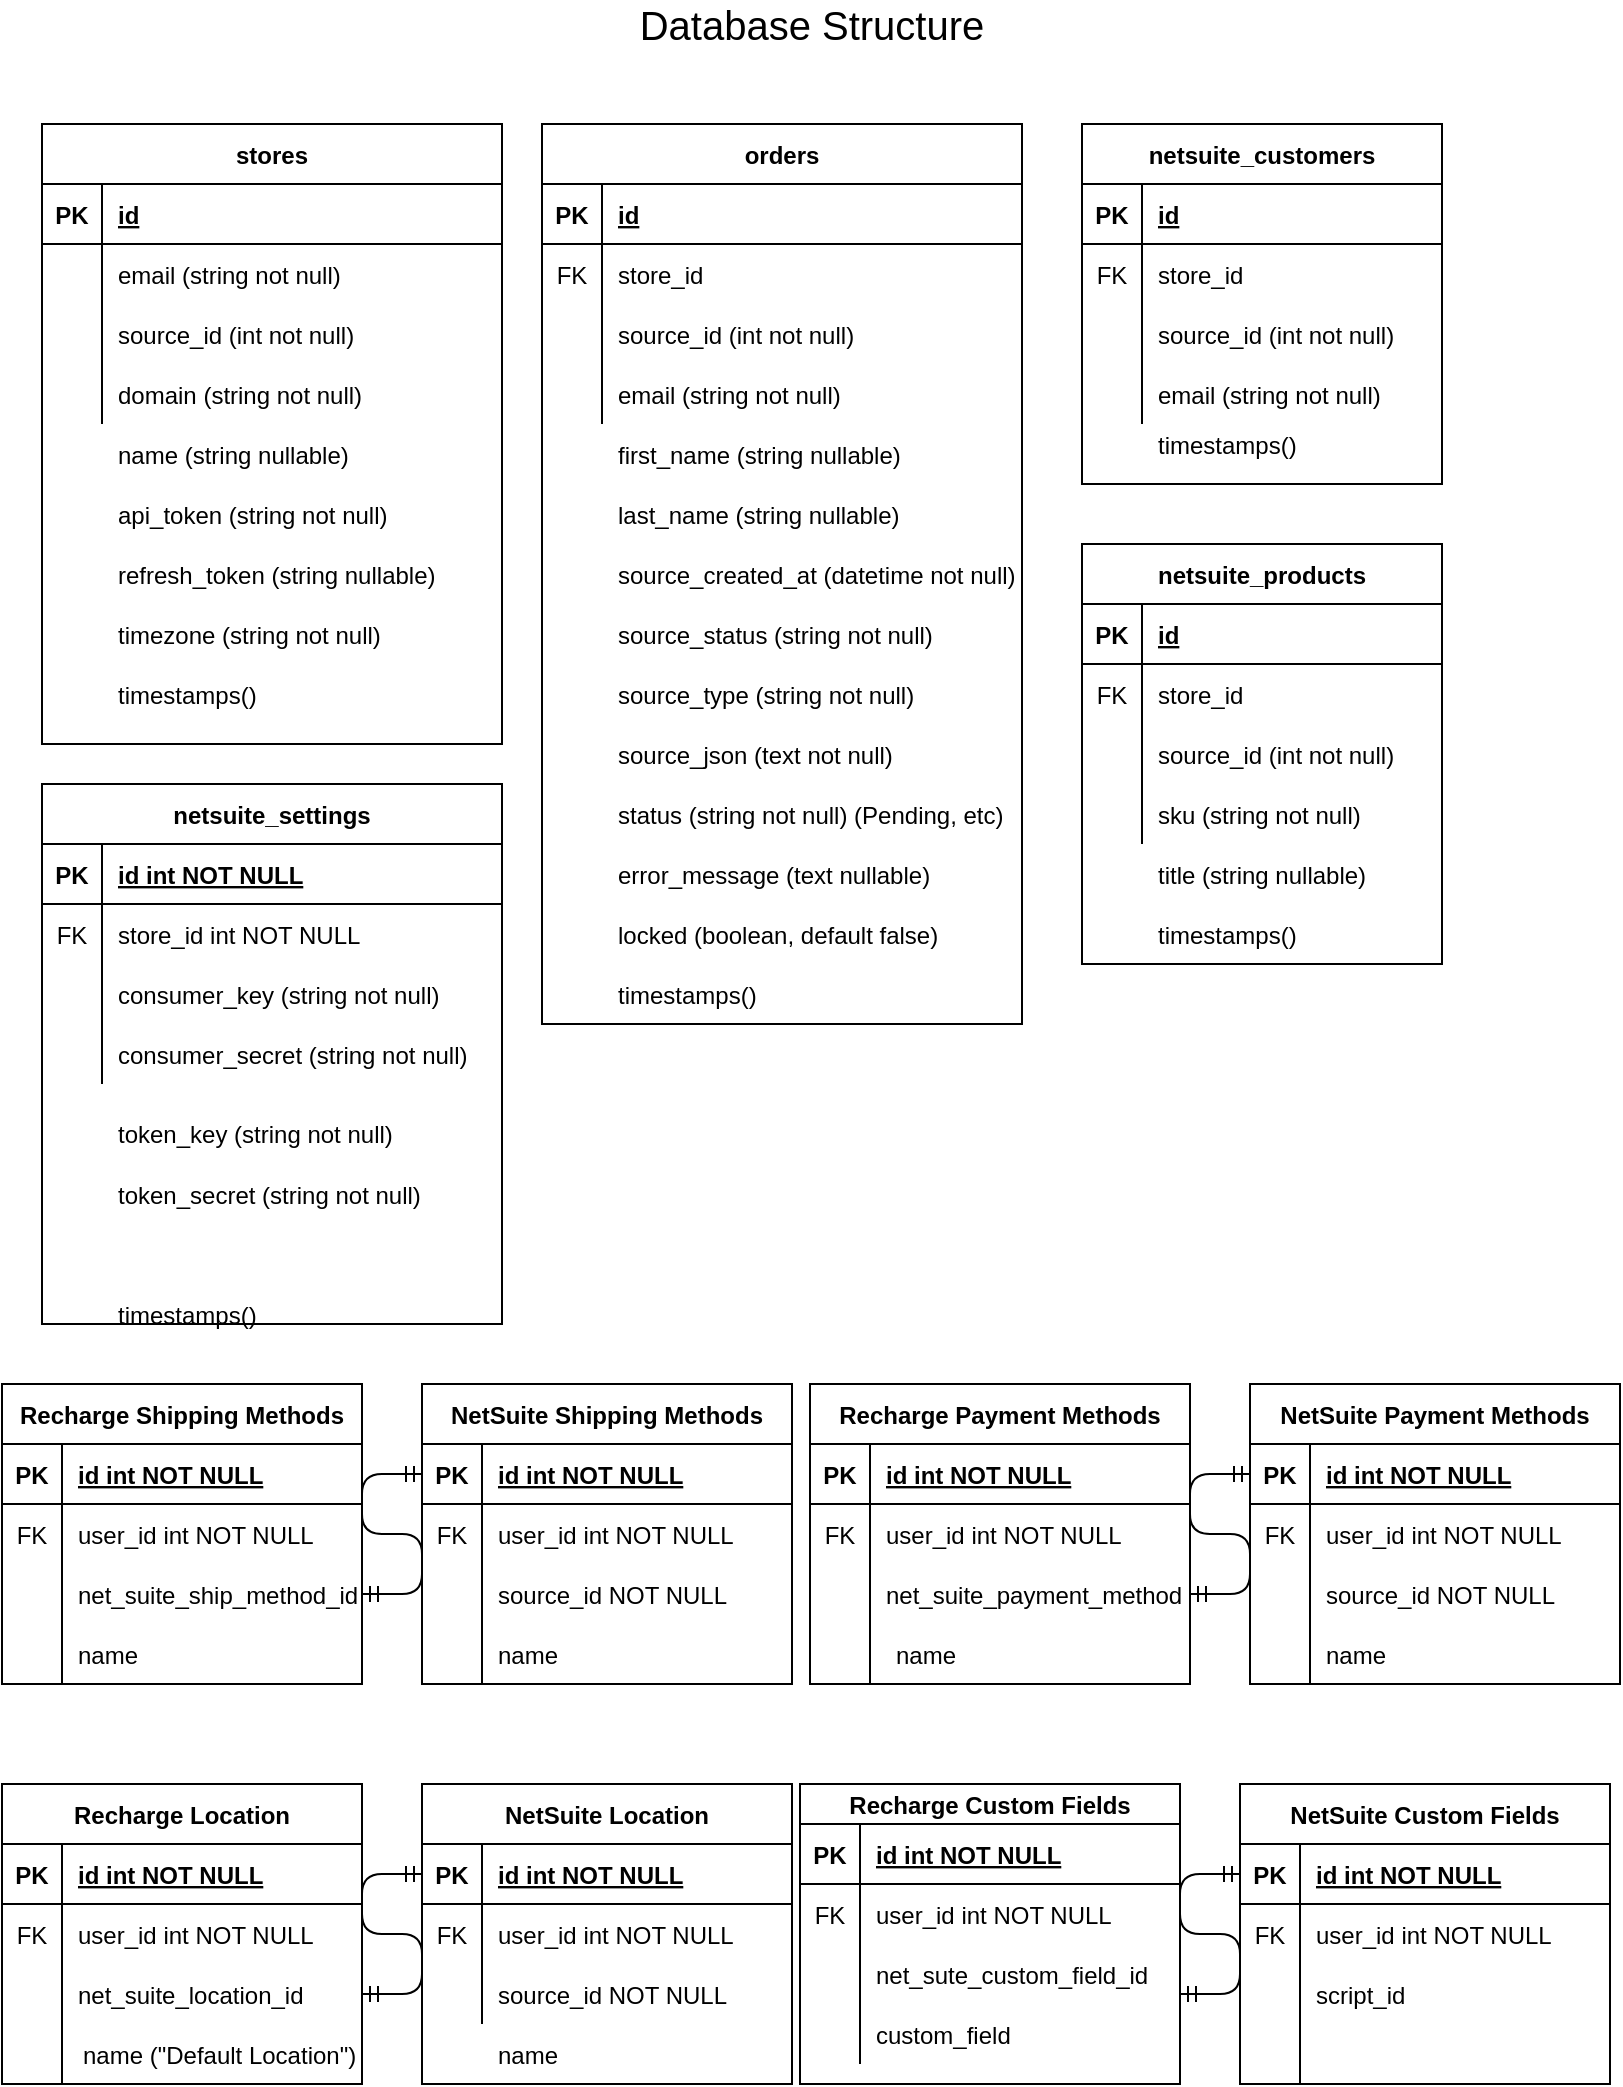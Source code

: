 <mxfile version="14.2.9" type="github">
  <diagram id="C5RBs43oDa-KdzZeNtuy" name="Page-1">
    <mxGraphModel dx="1248" dy="677" grid="1" gridSize="10" guides="1" tooltips="1" connect="1" arrows="1" fold="1" page="1" pageScale="1" pageWidth="827" pageHeight="1169" math="0" shadow="0">
      <root>
        <mxCell id="WIyWlLk6GJQsqaUBKTNV-0" />
        <mxCell id="WIyWlLk6GJQsqaUBKTNV-1" parent="WIyWlLk6GJQsqaUBKTNV-0" />
        <mxCell id="h7nihn6WO1isqRiPxD3q-4" value="stores" style="shape=table;startSize=30;container=1;collapsible=1;childLayout=tableLayout;fixedRows=1;rowLines=0;fontStyle=1;align=center;resizeLast=1;" vertex="1" parent="WIyWlLk6GJQsqaUBKTNV-1">
          <mxGeometry x="30" y="80" width="230" height="310" as="geometry" />
        </mxCell>
        <mxCell id="h7nihn6WO1isqRiPxD3q-5" value="" style="shape=partialRectangle;collapsible=0;dropTarget=0;pointerEvents=0;fillColor=none;top=0;left=0;bottom=1;right=0;points=[[0,0.5],[1,0.5]];portConstraint=eastwest;" vertex="1" parent="h7nihn6WO1isqRiPxD3q-4">
          <mxGeometry y="30" width="230" height="30" as="geometry" />
        </mxCell>
        <mxCell id="h7nihn6WO1isqRiPxD3q-6" value="PK" style="shape=partialRectangle;connectable=0;fillColor=none;top=0;left=0;bottom=0;right=0;fontStyle=1;overflow=hidden;" vertex="1" parent="h7nihn6WO1isqRiPxD3q-5">
          <mxGeometry width="30" height="30" as="geometry" />
        </mxCell>
        <mxCell id="h7nihn6WO1isqRiPxD3q-7" value="id" style="shape=partialRectangle;connectable=0;fillColor=none;top=0;left=0;bottom=0;right=0;align=left;spacingLeft=6;fontStyle=5;overflow=hidden;" vertex="1" parent="h7nihn6WO1isqRiPxD3q-5">
          <mxGeometry x="30" width="200" height="30" as="geometry" />
        </mxCell>
        <mxCell id="h7nihn6WO1isqRiPxD3q-8" value="" style="shape=partialRectangle;collapsible=0;dropTarget=0;pointerEvents=0;fillColor=none;top=0;left=0;bottom=0;right=0;points=[[0,0.5],[1,0.5]];portConstraint=eastwest;" vertex="1" parent="h7nihn6WO1isqRiPxD3q-4">
          <mxGeometry y="60" width="230" height="30" as="geometry" />
        </mxCell>
        <mxCell id="h7nihn6WO1isqRiPxD3q-9" value="" style="shape=partialRectangle;connectable=0;fillColor=none;top=0;left=0;bottom=0;right=0;editable=1;overflow=hidden;" vertex="1" parent="h7nihn6WO1isqRiPxD3q-8">
          <mxGeometry width="30" height="30" as="geometry" />
        </mxCell>
        <mxCell id="h7nihn6WO1isqRiPxD3q-10" value="email (string not null)" style="shape=partialRectangle;connectable=0;fillColor=none;top=0;left=0;bottom=0;right=0;align=left;spacingLeft=6;overflow=hidden;" vertex="1" parent="h7nihn6WO1isqRiPxD3q-8">
          <mxGeometry x="30" width="200" height="30" as="geometry" />
        </mxCell>
        <mxCell id="h7nihn6WO1isqRiPxD3q-11" value="" style="shape=partialRectangle;collapsible=0;dropTarget=0;pointerEvents=0;fillColor=none;top=0;left=0;bottom=0;right=0;points=[[0,0.5],[1,0.5]];portConstraint=eastwest;" vertex="1" parent="h7nihn6WO1isqRiPxD3q-4">
          <mxGeometry y="90" width="230" height="30" as="geometry" />
        </mxCell>
        <mxCell id="h7nihn6WO1isqRiPxD3q-12" value="" style="shape=partialRectangle;connectable=0;fillColor=none;top=0;left=0;bottom=0;right=0;editable=1;overflow=hidden;" vertex="1" parent="h7nihn6WO1isqRiPxD3q-11">
          <mxGeometry width="30" height="30" as="geometry" />
        </mxCell>
        <mxCell id="h7nihn6WO1isqRiPxD3q-13" value="source_id (int not null)" style="shape=partialRectangle;connectable=0;fillColor=none;top=0;left=0;bottom=0;right=0;align=left;spacingLeft=6;overflow=hidden;" vertex="1" parent="h7nihn6WO1isqRiPxD3q-11">
          <mxGeometry x="30" width="200" height="30" as="geometry" />
        </mxCell>
        <mxCell id="h7nihn6WO1isqRiPxD3q-14" value="" style="shape=partialRectangle;collapsible=0;dropTarget=0;pointerEvents=0;fillColor=none;top=0;left=0;bottom=0;right=0;points=[[0,0.5],[1,0.5]];portConstraint=eastwest;" vertex="1" parent="h7nihn6WO1isqRiPxD3q-4">
          <mxGeometry y="120" width="230" height="30" as="geometry" />
        </mxCell>
        <mxCell id="h7nihn6WO1isqRiPxD3q-15" value="" style="shape=partialRectangle;connectable=0;fillColor=none;top=0;left=0;bottom=0;right=0;editable=1;overflow=hidden;" vertex="1" parent="h7nihn6WO1isqRiPxD3q-14">
          <mxGeometry width="30" height="30" as="geometry" />
        </mxCell>
        <mxCell id="h7nihn6WO1isqRiPxD3q-16" value="domain (string not null)" style="shape=partialRectangle;connectable=0;fillColor=none;top=0;left=0;bottom=0;right=0;align=left;spacingLeft=6;overflow=hidden;" vertex="1" parent="h7nihn6WO1isqRiPxD3q-14">
          <mxGeometry x="30" width="200" height="30" as="geometry" />
        </mxCell>
        <mxCell id="h7nihn6WO1isqRiPxD3q-17" value="&lt;font style=&quot;font-size: 20px&quot;&gt;Database Structure&lt;/font&gt;" style="text;html=1;strokeColor=none;fillColor=none;align=center;verticalAlign=middle;whiteSpace=wrap;rounded=0;" vertex="1" parent="WIyWlLk6GJQsqaUBKTNV-1">
          <mxGeometry x="290" y="20" width="250" height="20" as="geometry" />
        </mxCell>
        <mxCell id="h7nihn6WO1isqRiPxD3q-18" value="name (string nullable)" style="shape=partialRectangle;connectable=0;fillColor=none;top=0;left=0;bottom=0;right=0;align=left;spacingLeft=6;overflow=hidden;" vertex="1" parent="WIyWlLk6GJQsqaUBKTNV-1">
          <mxGeometry x="60" y="230" width="180" height="30" as="geometry" />
        </mxCell>
        <mxCell id="h7nihn6WO1isqRiPxD3q-19" value="api_token (string not null)" style="shape=partialRectangle;connectable=0;fillColor=none;top=0;left=0;bottom=0;right=0;align=left;spacingLeft=6;overflow=hidden;" vertex="1" parent="WIyWlLk6GJQsqaUBKTNV-1">
          <mxGeometry x="60" y="260" width="180" height="30" as="geometry" />
        </mxCell>
        <mxCell id="h7nihn6WO1isqRiPxD3q-20" value="refresh_token (string nullable)" style="shape=partialRectangle;connectable=0;fillColor=none;top=0;left=0;bottom=0;right=0;align=left;spacingLeft=6;overflow=hidden;" vertex="1" parent="WIyWlLk6GJQsqaUBKTNV-1">
          <mxGeometry x="60" y="290" width="200" height="30" as="geometry" />
        </mxCell>
        <mxCell id="h7nihn6WO1isqRiPxD3q-21" value="timezone (string not null)" style="shape=partialRectangle;connectable=0;fillColor=none;top=0;left=0;bottom=0;right=0;align=left;spacingLeft=6;overflow=hidden;" vertex="1" parent="WIyWlLk6GJQsqaUBKTNV-1">
          <mxGeometry x="60" y="320" width="200" height="30" as="geometry" />
        </mxCell>
        <mxCell id="h7nihn6WO1isqRiPxD3q-22" value="timestamps()" style="shape=partialRectangle;connectable=0;fillColor=none;top=0;left=0;bottom=0;right=0;align=left;spacingLeft=6;overflow=hidden;" vertex="1" parent="WIyWlLk6GJQsqaUBKTNV-1">
          <mxGeometry x="60" y="350" width="200" height="30" as="geometry" />
        </mxCell>
        <mxCell id="h7nihn6WO1isqRiPxD3q-23" value="orders" style="shape=table;startSize=30;container=1;collapsible=1;childLayout=tableLayout;fixedRows=1;rowLines=0;fontStyle=1;align=center;resizeLast=1;" vertex="1" parent="WIyWlLk6GJQsqaUBKTNV-1">
          <mxGeometry x="280" y="80" width="240" height="450" as="geometry" />
        </mxCell>
        <mxCell id="h7nihn6WO1isqRiPxD3q-24" value="" style="shape=partialRectangle;collapsible=0;dropTarget=0;pointerEvents=0;fillColor=none;top=0;left=0;bottom=1;right=0;points=[[0,0.5],[1,0.5]];portConstraint=eastwest;" vertex="1" parent="h7nihn6WO1isqRiPxD3q-23">
          <mxGeometry y="30" width="240" height="30" as="geometry" />
        </mxCell>
        <mxCell id="h7nihn6WO1isqRiPxD3q-25" value="PK" style="shape=partialRectangle;connectable=0;fillColor=none;top=0;left=0;bottom=0;right=0;fontStyle=1;overflow=hidden;" vertex="1" parent="h7nihn6WO1isqRiPxD3q-24">
          <mxGeometry width="30" height="30" as="geometry" />
        </mxCell>
        <mxCell id="h7nihn6WO1isqRiPxD3q-26" value="id" style="shape=partialRectangle;connectable=0;fillColor=none;top=0;left=0;bottom=0;right=0;align=left;spacingLeft=6;fontStyle=5;overflow=hidden;" vertex="1" parent="h7nihn6WO1isqRiPxD3q-24">
          <mxGeometry x="30" width="210" height="30" as="geometry" />
        </mxCell>
        <mxCell id="h7nihn6WO1isqRiPxD3q-27" value="" style="shape=partialRectangle;collapsible=0;dropTarget=0;pointerEvents=0;fillColor=none;top=0;left=0;bottom=0;right=0;points=[[0,0.5],[1,0.5]];portConstraint=eastwest;" vertex="1" parent="h7nihn6WO1isqRiPxD3q-23">
          <mxGeometry y="60" width="240" height="30" as="geometry" />
        </mxCell>
        <mxCell id="h7nihn6WO1isqRiPxD3q-28" value="FK" style="shape=partialRectangle;connectable=0;fillColor=none;top=0;left=0;bottom=0;right=0;editable=1;overflow=hidden;" vertex="1" parent="h7nihn6WO1isqRiPxD3q-27">
          <mxGeometry width="30" height="30" as="geometry" />
        </mxCell>
        <mxCell id="h7nihn6WO1isqRiPxD3q-29" value="store_id" style="shape=partialRectangle;connectable=0;fillColor=none;top=0;left=0;bottom=0;right=0;align=left;spacingLeft=6;overflow=hidden;" vertex="1" parent="h7nihn6WO1isqRiPxD3q-27">
          <mxGeometry x="30" width="210" height="30" as="geometry" />
        </mxCell>
        <mxCell id="h7nihn6WO1isqRiPxD3q-30" value="" style="shape=partialRectangle;collapsible=0;dropTarget=0;pointerEvents=0;fillColor=none;top=0;left=0;bottom=0;right=0;points=[[0,0.5],[1,0.5]];portConstraint=eastwest;" vertex="1" parent="h7nihn6WO1isqRiPxD3q-23">
          <mxGeometry y="90" width="240" height="30" as="geometry" />
        </mxCell>
        <mxCell id="h7nihn6WO1isqRiPxD3q-31" value="" style="shape=partialRectangle;connectable=0;fillColor=none;top=0;left=0;bottom=0;right=0;editable=1;overflow=hidden;" vertex="1" parent="h7nihn6WO1isqRiPxD3q-30">
          <mxGeometry width="30" height="30" as="geometry" />
        </mxCell>
        <mxCell id="h7nihn6WO1isqRiPxD3q-32" value="source_id (int not null)" style="shape=partialRectangle;connectable=0;fillColor=none;top=0;left=0;bottom=0;right=0;align=left;spacingLeft=6;overflow=hidden;" vertex="1" parent="h7nihn6WO1isqRiPxD3q-30">
          <mxGeometry x="30" width="210" height="30" as="geometry" />
        </mxCell>
        <mxCell id="h7nihn6WO1isqRiPxD3q-33" value="" style="shape=partialRectangle;collapsible=0;dropTarget=0;pointerEvents=0;fillColor=none;top=0;left=0;bottom=0;right=0;points=[[0,0.5],[1,0.5]];portConstraint=eastwest;" vertex="1" parent="h7nihn6WO1isqRiPxD3q-23">
          <mxGeometry y="120" width="240" height="30" as="geometry" />
        </mxCell>
        <mxCell id="h7nihn6WO1isqRiPxD3q-34" value="" style="shape=partialRectangle;connectable=0;fillColor=none;top=0;left=0;bottom=0;right=0;editable=1;overflow=hidden;" vertex="1" parent="h7nihn6WO1isqRiPxD3q-33">
          <mxGeometry width="30" height="30" as="geometry" />
        </mxCell>
        <mxCell id="h7nihn6WO1isqRiPxD3q-35" value="email (string not null)" style="shape=partialRectangle;connectable=0;fillColor=none;top=0;left=0;bottom=0;right=0;align=left;spacingLeft=6;overflow=hidden;" vertex="1" parent="h7nihn6WO1isqRiPxD3q-33">
          <mxGeometry x="30" width="210" height="30" as="geometry" />
        </mxCell>
        <mxCell id="h7nihn6WO1isqRiPxD3q-46" value="first_name (string nullable)" style="shape=partialRectangle;connectable=0;fillColor=none;top=0;left=0;bottom=0;right=0;align=left;spacingLeft=6;overflow=hidden;" vertex="1" parent="WIyWlLk6GJQsqaUBKTNV-1">
          <mxGeometry x="310" y="230" width="210" height="30" as="geometry" />
        </mxCell>
        <mxCell id="h7nihn6WO1isqRiPxD3q-47" value="last_name (string nullable)" style="shape=partialRectangle;connectable=0;fillColor=none;top=0;left=0;bottom=0;right=0;align=left;spacingLeft=6;overflow=hidden;" vertex="1" parent="WIyWlLk6GJQsqaUBKTNV-1">
          <mxGeometry x="310" y="260" width="210" height="30" as="geometry" />
        </mxCell>
        <mxCell id="h7nihn6WO1isqRiPxD3q-48" value="source_created_at (datetime not null)" style="shape=partialRectangle;connectable=0;fillColor=none;top=0;left=0;bottom=0;right=0;align=left;spacingLeft=6;overflow=hidden;" vertex="1" parent="WIyWlLk6GJQsqaUBKTNV-1">
          <mxGeometry x="310" y="290" width="210" height="30" as="geometry" />
        </mxCell>
        <mxCell id="h7nihn6WO1isqRiPxD3q-49" value="source_type (string not null)" style="shape=partialRectangle;connectable=0;fillColor=none;top=0;left=0;bottom=0;right=0;align=left;spacingLeft=6;overflow=hidden;" vertex="1" parent="WIyWlLk6GJQsqaUBKTNV-1">
          <mxGeometry x="310" y="350" width="210" height="30" as="geometry" />
        </mxCell>
        <mxCell id="h7nihn6WO1isqRiPxD3q-50" value="source_json (text not null)" style="shape=partialRectangle;connectable=0;fillColor=none;top=0;left=0;bottom=0;right=0;align=left;spacingLeft=6;overflow=hidden;" vertex="1" parent="WIyWlLk6GJQsqaUBKTNV-1">
          <mxGeometry x="310" y="380" width="210" height="30" as="geometry" />
        </mxCell>
        <mxCell id="h7nihn6WO1isqRiPxD3q-51" value="status (string not null) (Pending, etc)" style="shape=partialRectangle;connectable=0;fillColor=none;top=0;left=0;bottom=0;right=0;align=left;spacingLeft=6;overflow=hidden;" vertex="1" parent="WIyWlLk6GJQsqaUBKTNV-1">
          <mxGeometry x="310" y="410" width="210" height="30" as="geometry" />
        </mxCell>
        <mxCell id="h7nihn6WO1isqRiPxD3q-53" value="error_message (text nullable)" style="shape=partialRectangle;connectable=0;fillColor=none;top=0;left=0;bottom=0;right=0;align=left;spacingLeft=6;overflow=hidden;" vertex="1" parent="WIyWlLk6GJQsqaUBKTNV-1">
          <mxGeometry x="310" y="440" width="210" height="30" as="geometry" />
        </mxCell>
        <mxCell id="h7nihn6WO1isqRiPxD3q-54" value="locked (boolean, default false)" style="shape=partialRectangle;connectable=0;fillColor=none;top=0;left=0;bottom=0;right=0;align=left;spacingLeft=6;overflow=hidden;" vertex="1" parent="WIyWlLk6GJQsqaUBKTNV-1">
          <mxGeometry x="310" y="470" width="210" height="30" as="geometry" />
        </mxCell>
        <mxCell id="h7nihn6WO1isqRiPxD3q-55" value="netsuite_customers" style="shape=table;startSize=30;container=1;collapsible=1;childLayout=tableLayout;fixedRows=1;rowLines=0;fontStyle=1;align=center;resizeLast=1;" vertex="1" parent="WIyWlLk6GJQsqaUBKTNV-1">
          <mxGeometry x="550" y="80" width="180" height="180" as="geometry" />
        </mxCell>
        <mxCell id="h7nihn6WO1isqRiPxD3q-56" value="" style="shape=partialRectangle;collapsible=0;dropTarget=0;pointerEvents=0;fillColor=none;top=0;left=0;bottom=1;right=0;points=[[0,0.5],[1,0.5]];portConstraint=eastwest;" vertex="1" parent="h7nihn6WO1isqRiPxD3q-55">
          <mxGeometry y="30" width="180" height="30" as="geometry" />
        </mxCell>
        <mxCell id="h7nihn6WO1isqRiPxD3q-57" value="PK" style="shape=partialRectangle;connectable=0;fillColor=none;top=0;left=0;bottom=0;right=0;fontStyle=1;overflow=hidden;" vertex="1" parent="h7nihn6WO1isqRiPxD3q-56">
          <mxGeometry width="30" height="30" as="geometry" />
        </mxCell>
        <mxCell id="h7nihn6WO1isqRiPxD3q-58" value="id" style="shape=partialRectangle;connectable=0;fillColor=none;top=0;left=0;bottom=0;right=0;align=left;spacingLeft=6;fontStyle=5;overflow=hidden;" vertex="1" parent="h7nihn6WO1isqRiPxD3q-56">
          <mxGeometry x="30" width="150" height="30" as="geometry" />
        </mxCell>
        <mxCell id="h7nihn6WO1isqRiPxD3q-59" value="" style="shape=partialRectangle;collapsible=0;dropTarget=0;pointerEvents=0;fillColor=none;top=0;left=0;bottom=0;right=0;points=[[0,0.5],[1,0.5]];portConstraint=eastwest;" vertex="1" parent="h7nihn6WO1isqRiPxD3q-55">
          <mxGeometry y="60" width="180" height="30" as="geometry" />
        </mxCell>
        <mxCell id="h7nihn6WO1isqRiPxD3q-60" value="FK" style="shape=partialRectangle;connectable=0;fillColor=none;top=0;left=0;bottom=0;right=0;editable=1;overflow=hidden;" vertex="1" parent="h7nihn6WO1isqRiPxD3q-59">
          <mxGeometry width="30" height="30" as="geometry" />
        </mxCell>
        <mxCell id="h7nihn6WO1isqRiPxD3q-61" value="store_id" style="shape=partialRectangle;connectable=0;fillColor=none;top=0;left=0;bottom=0;right=0;align=left;spacingLeft=6;overflow=hidden;" vertex="1" parent="h7nihn6WO1isqRiPxD3q-59">
          <mxGeometry x="30" width="150" height="30" as="geometry" />
        </mxCell>
        <mxCell id="h7nihn6WO1isqRiPxD3q-62" value="" style="shape=partialRectangle;collapsible=0;dropTarget=0;pointerEvents=0;fillColor=none;top=0;left=0;bottom=0;right=0;points=[[0,0.5],[1,0.5]];portConstraint=eastwest;" vertex="1" parent="h7nihn6WO1isqRiPxD3q-55">
          <mxGeometry y="90" width="180" height="30" as="geometry" />
        </mxCell>
        <mxCell id="h7nihn6WO1isqRiPxD3q-63" value="" style="shape=partialRectangle;connectable=0;fillColor=none;top=0;left=0;bottom=0;right=0;editable=1;overflow=hidden;" vertex="1" parent="h7nihn6WO1isqRiPxD3q-62">
          <mxGeometry width="30" height="30" as="geometry" />
        </mxCell>
        <mxCell id="h7nihn6WO1isqRiPxD3q-64" value="source_id (int not null)" style="shape=partialRectangle;connectable=0;fillColor=none;top=0;left=0;bottom=0;right=0;align=left;spacingLeft=6;overflow=hidden;" vertex="1" parent="h7nihn6WO1isqRiPxD3q-62">
          <mxGeometry x="30" width="150" height="30" as="geometry" />
        </mxCell>
        <mxCell id="h7nihn6WO1isqRiPxD3q-65" value="" style="shape=partialRectangle;collapsible=0;dropTarget=0;pointerEvents=0;fillColor=none;top=0;left=0;bottom=0;right=0;points=[[0,0.5],[1,0.5]];portConstraint=eastwest;" vertex="1" parent="h7nihn6WO1isqRiPxD3q-55">
          <mxGeometry y="120" width="180" height="30" as="geometry" />
        </mxCell>
        <mxCell id="h7nihn6WO1isqRiPxD3q-66" value="" style="shape=partialRectangle;connectable=0;fillColor=none;top=0;left=0;bottom=0;right=0;editable=1;overflow=hidden;" vertex="1" parent="h7nihn6WO1isqRiPxD3q-65">
          <mxGeometry width="30" height="30" as="geometry" />
        </mxCell>
        <mxCell id="h7nihn6WO1isqRiPxD3q-67" value="email (string not null)" style="shape=partialRectangle;connectable=0;fillColor=none;top=0;left=0;bottom=0;right=0;align=left;spacingLeft=6;overflow=hidden;" vertex="1" parent="h7nihn6WO1isqRiPxD3q-65">
          <mxGeometry x="30" width="150" height="30" as="geometry" />
        </mxCell>
        <mxCell id="h7nihn6WO1isqRiPxD3q-72" value="" style="shape=partialRectangle;collapsible=0;dropTarget=0;pointerEvents=0;fillColor=none;top=0;left=0;bottom=0;right=0;points=[[0,0.5],[1,0.5]];portConstraint=eastwest;" vertex="1" parent="WIyWlLk6GJQsqaUBKTNV-1">
          <mxGeometry x="550" y="225" width="180" height="30" as="geometry" />
        </mxCell>
        <mxCell id="h7nihn6WO1isqRiPxD3q-73" value="" style="shape=partialRectangle;connectable=0;fillColor=none;top=0;left=0;bottom=0;right=0;editable=1;overflow=hidden;" vertex="1" parent="h7nihn6WO1isqRiPxD3q-72">
          <mxGeometry width="30" height="30" as="geometry" />
        </mxCell>
        <mxCell id="h7nihn6WO1isqRiPxD3q-74" value="timestamps()" style="shape=partialRectangle;connectable=0;fillColor=none;top=0;left=0;bottom=0;right=0;align=left;spacingLeft=6;overflow=hidden;" vertex="1" parent="h7nihn6WO1isqRiPxD3q-72">
          <mxGeometry x="30" width="150" height="30" as="geometry" />
        </mxCell>
        <mxCell id="h7nihn6WO1isqRiPxD3q-75" value="source_status (string not null)" style="shape=partialRectangle;connectable=0;fillColor=none;top=0;left=0;bottom=0;right=0;align=left;spacingLeft=6;overflow=hidden;" vertex="1" parent="WIyWlLk6GJQsqaUBKTNV-1">
          <mxGeometry x="310" y="320" width="210" height="30" as="geometry" />
        </mxCell>
        <mxCell id="h7nihn6WO1isqRiPxD3q-76" value="netsuite_products" style="shape=table;startSize=30;container=1;collapsible=1;childLayout=tableLayout;fixedRows=1;rowLines=0;fontStyle=1;align=center;resizeLast=1;" vertex="1" parent="WIyWlLk6GJQsqaUBKTNV-1">
          <mxGeometry x="550" y="290" width="180" height="210" as="geometry" />
        </mxCell>
        <mxCell id="h7nihn6WO1isqRiPxD3q-77" value="" style="shape=partialRectangle;collapsible=0;dropTarget=0;pointerEvents=0;fillColor=none;top=0;left=0;bottom=1;right=0;points=[[0,0.5],[1,0.5]];portConstraint=eastwest;" vertex="1" parent="h7nihn6WO1isqRiPxD3q-76">
          <mxGeometry y="30" width="180" height="30" as="geometry" />
        </mxCell>
        <mxCell id="h7nihn6WO1isqRiPxD3q-78" value="PK" style="shape=partialRectangle;connectable=0;fillColor=none;top=0;left=0;bottom=0;right=0;fontStyle=1;overflow=hidden;" vertex="1" parent="h7nihn6WO1isqRiPxD3q-77">
          <mxGeometry width="30" height="30" as="geometry" />
        </mxCell>
        <mxCell id="h7nihn6WO1isqRiPxD3q-79" value="id" style="shape=partialRectangle;connectable=0;fillColor=none;top=0;left=0;bottom=0;right=0;align=left;spacingLeft=6;fontStyle=5;overflow=hidden;" vertex="1" parent="h7nihn6WO1isqRiPxD3q-77">
          <mxGeometry x="30" width="150" height="30" as="geometry" />
        </mxCell>
        <mxCell id="h7nihn6WO1isqRiPxD3q-80" value="" style="shape=partialRectangle;collapsible=0;dropTarget=0;pointerEvents=0;fillColor=none;top=0;left=0;bottom=0;right=0;points=[[0,0.5],[1,0.5]];portConstraint=eastwest;" vertex="1" parent="h7nihn6WO1isqRiPxD3q-76">
          <mxGeometry y="60" width="180" height="30" as="geometry" />
        </mxCell>
        <mxCell id="h7nihn6WO1isqRiPxD3q-81" value="FK" style="shape=partialRectangle;connectable=0;fillColor=none;top=0;left=0;bottom=0;right=0;editable=1;overflow=hidden;" vertex="1" parent="h7nihn6WO1isqRiPxD3q-80">
          <mxGeometry width="30" height="30" as="geometry" />
        </mxCell>
        <mxCell id="h7nihn6WO1isqRiPxD3q-82" value="store_id" style="shape=partialRectangle;connectable=0;fillColor=none;top=0;left=0;bottom=0;right=0;align=left;spacingLeft=6;overflow=hidden;" vertex="1" parent="h7nihn6WO1isqRiPxD3q-80">
          <mxGeometry x="30" width="150" height="30" as="geometry" />
        </mxCell>
        <mxCell id="h7nihn6WO1isqRiPxD3q-83" value="" style="shape=partialRectangle;collapsible=0;dropTarget=0;pointerEvents=0;fillColor=none;top=0;left=0;bottom=0;right=0;points=[[0,0.5],[1,0.5]];portConstraint=eastwest;" vertex="1" parent="h7nihn6WO1isqRiPxD3q-76">
          <mxGeometry y="90" width="180" height="30" as="geometry" />
        </mxCell>
        <mxCell id="h7nihn6WO1isqRiPxD3q-84" value="" style="shape=partialRectangle;connectable=0;fillColor=none;top=0;left=0;bottom=0;right=0;editable=1;overflow=hidden;" vertex="1" parent="h7nihn6WO1isqRiPxD3q-83">
          <mxGeometry width="30" height="30" as="geometry" />
        </mxCell>
        <mxCell id="h7nihn6WO1isqRiPxD3q-85" value="source_id (int not null)" style="shape=partialRectangle;connectable=0;fillColor=none;top=0;left=0;bottom=0;right=0;align=left;spacingLeft=6;overflow=hidden;" vertex="1" parent="h7nihn6WO1isqRiPxD3q-83">
          <mxGeometry x="30" width="150" height="30" as="geometry" />
        </mxCell>
        <mxCell id="h7nihn6WO1isqRiPxD3q-86" value="" style="shape=partialRectangle;collapsible=0;dropTarget=0;pointerEvents=0;fillColor=none;top=0;left=0;bottom=0;right=0;points=[[0,0.5],[1,0.5]];portConstraint=eastwest;" vertex="1" parent="h7nihn6WO1isqRiPxD3q-76">
          <mxGeometry y="120" width="180" height="30" as="geometry" />
        </mxCell>
        <mxCell id="h7nihn6WO1isqRiPxD3q-87" value="&#xa;&#xa;&lt;div style=&quot;color: rgb(224, 224, 224); background-color: rgb(30, 35, 36); font-family: consolas, &amp;quot;courier new&amp;quot;, monospace; font-weight: normal; font-size: 16px; line-height: 22px;&quot;&gt;&lt;div&gt;&lt;span style=&quot;color: #e0ba7d&quot;&gt;parseInt&lt;/span&gt;&lt;span style=&quot;color: #ccd2be&quot;&gt;(&lt;/span&gt;&lt;span style=&quot;color: #aec199&quot;&gt;subscriptionPlan&lt;/span&gt;&lt;span style=&quot;color: #ccd2be&quot;&gt;.&lt;/span&gt;&lt;span style=&quot;color: #be9296&quot;&gt;transaction_fee_fixed&lt;/span&gt;&lt;span style=&quot;color: #ccd2be&quot;&gt;)&lt;/span&gt;&lt;span style=&quot;color: #e1e2de&quot;&gt;&amp;nbsp;&lt;/span&gt;&lt;span style=&quot;color: #b4b4b4&quot;&gt;&amp;gt;&lt;/span&gt;&lt;span style=&quot;color: #e1e2de&quot;&gt;&amp;nbsp;&lt;/span&gt;&lt;span style=&quot;color: #b081b9&quot;&gt;0&lt;/span&gt;&lt;/div&gt;&lt;div&gt;&lt;span style=&quot;color: #e1e2de&quot;&gt;&amp;nbsp;&amp;nbsp;&amp;nbsp;&amp;nbsp;&amp;nbsp;&amp;nbsp;&amp;nbsp;&amp;nbsp;&amp;nbsp;&amp;nbsp;&amp;nbsp;&amp;nbsp;&amp;nbsp;&amp;nbsp;&amp;nbsp;&amp;nbsp;&amp;nbsp;&amp;nbsp;&amp;nbsp;&amp;nbsp;&amp;nbsp;&amp;nbsp;&amp;nbsp;&amp;nbsp;&amp;nbsp;&amp;nbsp;&lt;/span&gt;&lt;span style=&quot;color: #ccd2be&quot;&gt;?&lt;/span&gt;&lt;span style=&quot;color: #e1e2de&quot;&gt;&amp;nbsp;&lt;/span&gt;&lt;span style=&quot;color: #da7979&quot;&gt;`&lt;/span&gt;&lt;span style=&quot;color: #8caec1&quot;&gt;$&lt;/span&gt;&lt;span style=&quot;color: #b4ce84&quot;&gt;${&lt;/span&gt;&lt;span style=&quot;color: #aec199&quot;&gt;subscriptionPlan&lt;/span&gt;&lt;span style=&quot;color: #ccd2be&quot;&gt;.&lt;/span&gt;&lt;span style=&quot;color: #be9296&quot;&gt;transaction_fee_fixed&lt;/span&gt;&lt;span style=&quot;color: #b4ce84&quot;&gt;}&lt;/span&gt;&lt;span style=&quot;color: #da7979&quot;&gt;`&lt;/span&gt;&lt;/div&gt;&lt;div&gt;&lt;span style=&quot;color: #e1e2de&quot;&gt;&amp;nbsp;&amp;nbsp;&amp;nbsp;&amp;nbsp;&amp;nbsp;&amp;nbsp;&amp;nbsp;&amp;nbsp;&amp;nbsp;&amp;nbsp;&amp;nbsp;&amp;nbsp;&amp;nbsp;&amp;nbsp;&amp;nbsp;&amp;nbsp;&amp;nbsp;&amp;nbsp;&amp;nbsp;&amp;nbsp;&amp;nbsp;&amp;nbsp;&amp;nbsp;&amp;nbsp;&amp;nbsp;&amp;nbsp;&lt;/span&gt;&lt;span style=&quot;color: #ccd2be&quot;&gt;:&lt;/span&gt;&lt;span style=&quot;color: #e1e2de&quot;&gt;&amp;nbsp;&lt;/span&gt;&lt;span style=&quot;color: #da7979&quot;&gt;`&lt;/span&gt;&lt;span style=&quot;color: #b4ce84&quot;&gt;${&lt;/span&gt;&lt;span style=&quot;color: #aec199&quot;&gt;subscriptionPlan&lt;/span&gt;&lt;span style=&quot;color: #ccd2be&quot;&gt;.&lt;/span&gt;&lt;span style=&quot;color: #be9296&quot;&gt;transaction_fee_fixed&lt;/span&gt;&lt;span style=&quot;color: #b4ce84&quot;&gt;}&lt;/span&gt;&lt;span style=&quot;color: #8caec1&quot;&gt;¢&lt;/span&gt;&lt;span style=&quot;color: #da7979&quot;&gt;`&lt;/span&gt;&lt;/div&gt;&lt;/div&gt;&#xa;&#xa;" style="shape=partialRectangle;connectable=0;fillColor=none;top=0;left=0;bottom=0;right=0;editable=1;overflow=hidden;" vertex="1" parent="h7nihn6WO1isqRiPxD3q-86">
          <mxGeometry width="30" height="30" as="geometry" />
        </mxCell>
        <mxCell id="h7nihn6WO1isqRiPxD3q-88" value="sku (string not null)" style="shape=partialRectangle;connectable=0;fillColor=none;top=0;left=0;bottom=0;right=0;align=left;spacingLeft=6;overflow=hidden;" vertex="1" parent="h7nihn6WO1isqRiPxD3q-86">
          <mxGeometry x="30" width="150" height="30" as="geometry" />
        </mxCell>
        <mxCell id="h7nihn6WO1isqRiPxD3q-90" value="" style="shape=partialRectangle;collapsible=0;dropTarget=0;pointerEvents=0;fillColor=none;top=0;left=0;bottom=0;right=0;points=[[0,0.5],[1,0.5]];portConstraint=eastwest;" vertex="1" parent="WIyWlLk6GJQsqaUBKTNV-1">
          <mxGeometry x="550" y="440" width="180" height="30" as="geometry" />
        </mxCell>
        <mxCell id="h7nihn6WO1isqRiPxD3q-91" value="&#xa;&#xa;&lt;div style=&quot;color: rgb(224, 224, 224); background-color: rgb(30, 35, 36); font-family: consolas, &amp;quot;courier new&amp;quot;, monospace; font-weight: normal; font-size: 16px; line-height: 22px;&quot;&gt;&lt;div&gt;&lt;span style=&quot;color: #e0ba7d&quot;&gt;parseInt&lt;/span&gt;&lt;span style=&quot;color: #ccd2be&quot;&gt;(&lt;/span&gt;&lt;span style=&quot;color: #aec199&quot;&gt;subscriptionPlan&lt;/span&gt;&lt;span style=&quot;color: #ccd2be&quot;&gt;.&lt;/span&gt;&lt;span style=&quot;color: #be9296&quot;&gt;transaction_fee_fixed&lt;/span&gt;&lt;span style=&quot;color: #ccd2be&quot;&gt;)&lt;/span&gt;&lt;span style=&quot;color: #e1e2de&quot;&gt;&amp;nbsp;&lt;/span&gt;&lt;span style=&quot;color: #b4b4b4&quot;&gt;&amp;gt;&lt;/span&gt;&lt;span style=&quot;color: #e1e2de&quot;&gt;&amp;nbsp;&lt;/span&gt;&lt;span style=&quot;color: #b081b9&quot;&gt;0&lt;/span&gt;&lt;/div&gt;&lt;div&gt;&lt;span style=&quot;color: #e1e2de&quot;&gt;&amp;nbsp;&amp;nbsp;&amp;nbsp;&amp;nbsp;&amp;nbsp;&amp;nbsp;&amp;nbsp;&amp;nbsp;&amp;nbsp;&amp;nbsp;&amp;nbsp;&amp;nbsp;&amp;nbsp;&amp;nbsp;&amp;nbsp;&amp;nbsp;&amp;nbsp;&amp;nbsp;&amp;nbsp;&amp;nbsp;&amp;nbsp;&amp;nbsp;&amp;nbsp;&amp;nbsp;&amp;nbsp;&amp;nbsp;&lt;/span&gt;&lt;span style=&quot;color: #ccd2be&quot;&gt;?&lt;/span&gt;&lt;span style=&quot;color: #e1e2de&quot;&gt;&amp;nbsp;&lt;/span&gt;&lt;span style=&quot;color: #da7979&quot;&gt;`&lt;/span&gt;&lt;span style=&quot;color: #8caec1&quot;&gt;$&lt;/span&gt;&lt;span style=&quot;color: #b4ce84&quot;&gt;${&lt;/span&gt;&lt;span style=&quot;color: #aec199&quot;&gt;subscriptionPlan&lt;/span&gt;&lt;span style=&quot;color: #ccd2be&quot;&gt;.&lt;/span&gt;&lt;span style=&quot;color: #be9296&quot;&gt;transaction_fee_fixed&lt;/span&gt;&lt;span style=&quot;color: #b4ce84&quot;&gt;}&lt;/span&gt;&lt;span style=&quot;color: #da7979&quot;&gt;`&lt;/span&gt;&lt;/div&gt;&lt;div&gt;&lt;span style=&quot;color: #e1e2de&quot;&gt;&amp;nbsp;&amp;nbsp;&amp;nbsp;&amp;nbsp;&amp;nbsp;&amp;nbsp;&amp;nbsp;&amp;nbsp;&amp;nbsp;&amp;nbsp;&amp;nbsp;&amp;nbsp;&amp;nbsp;&amp;nbsp;&amp;nbsp;&amp;nbsp;&amp;nbsp;&amp;nbsp;&amp;nbsp;&amp;nbsp;&amp;nbsp;&amp;nbsp;&amp;nbsp;&amp;nbsp;&amp;nbsp;&amp;nbsp;&lt;/span&gt;&lt;span style=&quot;color: #ccd2be&quot;&gt;:&lt;/span&gt;&lt;span style=&quot;color: #e1e2de&quot;&gt;&amp;nbsp;&lt;/span&gt;&lt;span style=&quot;color: #da7979&quot;&gt;`&lt;/span&gt;&lt;span style=&quot;color: #b4ce84&quot;&gt;${&lt;/span&gt;&lt;span style=&quot;color: #aec199&quot;&gt;subscriptionPlan&lt;/span&gt;&lt;span style=&quot;color: #ccd2be&quot;&gt;.&lt;/span&gt;&lt;span style=&quot;color: #be9296&quot;&gt;transaction_fee_fixed&lt;/span&gt;&lt;span style=&quot;color: #b4ce84&quot;&gt;}&lt;/span&gt;&lt;span style=&quot;color: #8caec1&quot;&gt;¢&lt;/span&gt;&lt;span style=&quot;color: #da7979&quot;&gt;`&lt;/span&gt;&lt;/div&gt;&lt;/div&gt;&#xa;&#xa;" style="shape=partialRectangle;connectable=0;fillColor=none;top=0;left=0;bottom=0;right=0;editable=1;overflow=hidden;" vertex="1" parent="h7nihn6WO1isqRiPxD3q-90">
          <mxGeometry width="30" height="30" as="geometry" />
        </mxCell>
        <mxCell id="h7nihn6WO1isqRiPxD3q-92" value="title (string nullable)" style="shape=partialRectangle;connectable=0;fillColor=none;top=0;left=0;bottom=0;right=0;align=left;spacingLeft=6;overflow=hidden;" vertex="1" parent="h7nihn6WO1isqRiPxD3q-90">
          <mxGeometry x="30" width="150" height="30" as="geometry" />
        </mxCell>
        <mxCell id="h7nihn6WO1isqRiPxD3q-93" value="" style="shape=partialRectangle;collapsible=0;dropTarget=0;pointerEvents=0;fillColor=none;top=0;left=0;bottom=0;right=0;points=[[0,0.5],[1,0.5]];portConstraint=eastwest;" vertex="1" parent="WIyWlLk6GJQsqaUBKTNV-1">
          <mxGeometry x="550" y="470" width="180" height="30" as="geometry" />
        </mxCell>
        <mxCell id="h7nihn6WO1isqRiPxD3q-94" value="&#xa;&#xa;&lt;div style=&quot;color: rgb(224, 224, 224); background-color: rgb(30, 35, 36); font-family: consolas, &amp;quot;courier new&amp;quot;, monospace; font-weight: normal; font-size: 16px; line-height: 22px;&quot;&gt;&lt;div&gt;&lt;span style=&quot;color: #e0ba7d&quot;&gt;parseInt&lt;/span&gt;&lt;span style=&quot;color: #ccd2be&quot;&gt;(&lt;/span&gt;&lt;span style=&quot;color: #aec199&quot;&gt;subscriptionPlan&lt;/span&gt;&lt;span style=&quot;color: #ccd2be&quot;&gt;.&lt;/span&gt;&lt;span style=&quot;color: #be9296&quot;&gt;transaction_fee_fixed&lt;/span&gt;&lt;span style=&quot;color: #ccd2be&quot;&gt;)&lt;/span&gt;&lt;span style=&quot;color: #e1e2de&quot;&gt;&amp;nbsp;&lt;/span&gt;&lt;span style=&quot;color: #b4b4b4&quot;&gt;&amp;gt;&lt;/span&gt;&lt;span style=&quot;color: #e1e2de&quot;&gt;&amp;nbsp;&lt;/span&gt;&lt;span style=&quot;color: #b081b9&quot;&gt;0&lt;/span&gt;&lt;/div&gt;&lt;div&gt;&lt;span style=&quot;color: #e1e2de&quot;&gt;&amp;nbsp;&amp;nbsp;&amp;nbsp;&amp;nbsp;&amp;nbsp;&amp;nbsp;&amp;nbsp;&amp;nbsp;&amp;nbsp;&amp;nbsp;&amp;nbsp;&amp;nbsp;&amp;nbsp;&amp;nbsp;&amp;nbsp;&amp;nbsp;&amp;nbsp;&amp;nbsp;&amp;nbsp;&amp;nbsp;&amp;nbsp;&amp;nbsp;&amp;nbsp;&amp;nbsp;&amp;nbsp;&amp;nbsp;&lt;/span&gt;&lt;span style=&quot;color: #ccd2be&quot;&gt;?&lt;/span&gt;&lt;span style=&quot;color: #e1e2de&quot;&gt;&amp;nbsp;&lt;/span&gt;&lt;span style=&quot;color: #da7979&quot;&gt;`&lt;/span&gt;&lt;span style=&quot;color: #8caec1&quot;&gt;$&lt;/span&gt;&lt;span style=&quot;color: #b4ce84&quot;&gt;${&lt;/span&gt;&lt;span style=&quot;color: #aec199&quot;&gt;subscriptionPlan&lt;/span&gt;&lt;span style=&quot;color: #ccd2be&quot;&gt;.&lt;/span&gt;&lt;span style=&quot;color: #be9296&quot;&gt;transaction_fee_fixed&lt;/span&gt;&lt;span style=&quot;color: #b4ce84&quot;&gt;}&lt;/span&gt;&lt;span style=&quot;color: #da7979&quot;&gt;`&lt;/span&gt;&lt;/div&gt;&lt;div&gt;&lt;span style=&quot;color: #e1e2de&quot;&gt;&amp;nbsp;&amp;nbsp;&amp;nbsp;&amp;nbsp;&amp;nbsp;&amp;nbsp;&amp;nbsp;&amp;nbsp;&amp;nbsp;&amp;nbsp;&amp;nbsp;&amp;nbsp;&amp;nbsp;&amp;nbsp;&amp;nbsp;&amp;nbsp;&amp;nbsp;&amp;nbsp;&amp;nbsp;&amp;nbsp;&amp;nbsp;&amp;nbsp;&amp;nbsp;&amp;nbsp;&amp;nbsp;&amp;nbsp;&lt;/span&gt;&lt;span style=&quot;color: #ccd2be&quot;&gt;:&lt;/span&gt;&lt;span style=&quot;color: #e1e2de&quot;&gt;&amp;nbsp;&lt;/span&gt;&lt;span style=&quot;color: #da7979&quot;&gt;`&lt;/span&gt;&lt;span style=&quot;color: #b4ce84&quot;&gt;${&lt;/span&gt;&lt;span style=&quot;color: #aec199&quot;&gt;subscriptionPlan&lt;/span&gt;&lt;span style=&quot;color: #ccd2be&quot;&gt;.&lt;/span&gt;&lt;span style=&quot;color: #be9296&quot;&gt;transaction_fee_fixed&lt;/span&gt;&lt;span style=&quot;color: #b4ce84&quot;&gt;}&lt;/span&gt;&lt;span style=&quot;color: #8caec1&quot;&gt;¢&lt;/span&gt;&lt;span style=&quot;color: #da7979&quot;&gt;`&lt;/span&gt;&lt;/div&gt;&lt;/div&gt;&#xa;&#xa;" style="shape=partialRectangle;connectable=0;fillColor=none;top=0;left=0;bottom=0;right=0;editable=1;overflow=hidden;" vertex="1" parent="h7nihn6WO1isqRiPxD3q-93">
          <mxGeometry width="30" height="30" as="geometry" />
        </mxCell>
        <mxCell id="h7nihn6WO1isqRiPxD3q-95" value="timestamps()" style="shape=partialRectangle;connectable=0;fillColor=none;top=0;left=0;bottom=0;right=0;align=left;spacingLeft=6;overflow=hidden;" vertex="1" parent="h7nihn6WO1isqRiPxD3q-93">
          <mxGeometry x="30" width="150" height="30" as="geometry" />
        </mxCell>
        <mxCell id="h7nihn6WO1isqRiPxD3q-114" value="netsuite_settings" style="shape=table;startSize=30;container=1;collapsible=1;childLayout=tableLayout;fixedRows=1;rowLines=0;fontStyle=1;align=center;resizeLast=1;" vertex="1" parent="WIyWlLk6GJQsqaUBKTNV-1">
          <mxGeometry x="30" y="410" width="230" height="270" as="geometry">
            <mxRectangle x="295" y="230" width="130" height="30" as="alternateBounds" />
          </mxGeometry>
        </mxCell>
        <mxCell id="h7nihn6WO1isqRiPxD3q-115" value="" style="shape=partialRectangle;collapsible=0;dropTarget=0;pointerEvents=0;fillColor=none;top=0;left=0;bottom=1;right=0;points=[[0,0.5],[1,0.5]];portConstraint=eastwest;" vertex="1" parent="h7nihn6WO1isqRiPxD3q-114">
          <mxGeometry y="30" width="230" height="30" as="geometry" />
        </mxCell>
        <mxCell id="h7nihn6WO1isqRiPxD3q-116" value="PK" style="shape=partialRectangle;connectable=0;fillColor=none;top=0;left=0;bottom=0;right=0;fontStyle=1;overflow=hidden;" vertex="1" parent="h7nihn6WO1isqRiPxD3q-115">
          <mxGeometry width="30" height="30" as="geometry" />
        </mxCell>
        <mxCell id="h7nihn6WO1isqRiPxD3q-117" value="id int NOT NULL" style="shape=partialRectangle;connectable=0;fillColor=none;top=0;left=0;bottom=0;right=0;align=left;spacingLeft=6;fontStyle=5;overflow=hidden;" vertex="1" parent="h7nihn6WO1isqRiPxD3q-115">
          <mxGeometry x="30" width="200" height="30" as="geometry" />
        </mxCell>
        <mxCell id="h7nihn6WO1isqRiPxD3q-118" value="" style="shape=partialRectangle;collapsible=0;dropTarget=0;pointerEvents=0;fillColor=none;top=0;left=0;bottom=0;right=0;points=[[0,0.5],[1,0.5]];portConstraint=eastwest;" vertex="1" parent="h7nihn6WO1isqRiPxD3q-114">
          <mxGeometry y="60" width="230" height="30" as="geometry" />
        </mxCell>
        <mxCell id="h7nihn6WO1isqRiPxD3q-119" value="FK" style="shape=partialRectangle;connectable=0;fillColor=none;top=0;left=0;bottom=0;right=0;editable=1;overflow=hidden;" vertex="1" parent="h7nihn6WO1isqRiPxD3q-118">
          <mxGeometry width="30" height="30" as="geometry" />
        </mxCell>
        <mxCell id="h7nihn6WO1isqRiPxD3q-120" value="store_id int NOT NULL" style="shape=partialRectangle;connectable=0;fillColor=none;top=0;left=0;bottom=0;right=0;align=left;spacingLeft=6;overflow=hidden;" vertex="1" parent="h7nihn6WO1isqRiPxD3q-118">
          <mxGeometry x="30" width="200" height="30" as="geometry" />
        </mxCell>
        <mxCell id="h7nihn6WO1isqRiPxD3q-121" value="" style="shape=partialRectangle;collapsible=0;dropTarget=0;pointerEvents=0;fillColor=none;top=0;left=0;bottom=0;right=0;points=[[0,0.5],[1,0.5]];portConstraint=eastwest;" vertex="1" parent="h7nihn6WO1isqRiPxD3q-114">
          <mxGeometry y="90" width="230" height="30" as="geometry" />
        </mxCell>
        <mxCell id="h7nihn6WO1isqRiPxD3q-122" value="" style="shape=partialRectangle;connectable=0;fillColor=none;top=0;left=0;bottom=0;right=0;editable=1;overflow=hidden;" vertex="1" parent="h7nihn6WO1isqRiPxD3q-121">
          <mxGeometry width="30" height="30" as="geometry" />
        </mxCell>
        <mxCell id="h7nihn6WO1isqRiPxD3q-123" value="consumer_key (string not null)" style="shape=partialRectangle;connectable=0;fillColor=none;top=0;left=0;bottom=0;right=0;align=left;spacingLeft=6;overflow=hidden;" vertex="1" parent="h7nihn6WO1isqRiPxD3q-121">
          <mxGeometry x="30" width="200" height="30" as="geometry" />
        </mxCell>
        <mxCell id="h7nihn6WO1isqRiPxD3q-124" value="" style="shape=partialRectangle;collapsible=0;dropTarget=0;pointerEvents=0;fillColor=none;top=0;left=0;bottom=0;right=0;points=[[0,0.5],[1,0.5]];portConstraint=eastwest;" vertex="1" parent="h7nihn6WO1isqRiPxD3q-114">
          <mxGeometry y="120" width="230" height="30" as="geometry" />
        </mxCell>
        <mxCell id="h7nihn6WO1isqRiPxD3q-125" value="" style="shape=partialRectangle;connectable=0;fillColor=none;top=0;left=0;bottom=0;right=0;editable=1;overflow=hidden;" vertex="1" parent="h7nihn6WO1isqRiPxD3q-124">
          <mxGeometry width="30" height="30" as="geometry" />
        </mxCell>
        <mxCell id="h7nihn6WO1isqRiPxD3q-126" value="" style="shape=partialRectangle;connectable=0;fillColor=none;top=0;left=0;bottom=0;right=0;align=left;spacingLeft=6;overflow=hidden;" vertex="1" parent="h7nihn6WO1isqRiPxD3q-124">
          <mxGeometry x="30" width="200" height="30" as="geometry" />
        </mxCell>
        <mxCell id="h7nihn6WO1isqRiPxD3q-127" value="" style="shape=partialRectangle;collapsible=0;dropTarget=0;pointerEvents=0;fillColor=none;top=0;left=0;bottom=0;right=0;points=[[0,0.5],[1,0.5]];portConstraint=eastwest;" vertex="1" parent="WIyWlLk6GJQsqaUBKTNV-1">
          <mxGeometry x="30" y="530" width="230" height="30" as="geometry" />
        </mxCell>
        <mxCell id="h7nihn6WO1isqRiPxD3q-128" value="" style="shape=partialRectangle;connectable=0;fillColor=none;top=0;left=0;bottom=0;right=0;editable=1;overflow=hidden;" vertex="1" parent="h7nihn6WO1isqRiPxD3q-127">
          <mxGeometry width="30" height="30" as="geometry" />
        </mxCell>
        <mxCell id="h7nihn6WO1isqRiPxD3q-129" value="consumer_secret (string not null)" style="shape=partialRectangle;connectable=0;fillColor=none;top=0;left=0;bottom=0;right=0;align=left;spacingLeft=6;overflow=hidden;" vertex="1" parent="h7nihn6WO1isqRiPxD3q-127">
          <mxGeometry x="30" width="200" height="30" as="geometry" />
        </mxCell>
        <mxCell id="h7nihn6WO1isqRiPxD3q-130" value="" style="shape=partialRectangle;collapsible=0;dropTarget=0;pointerEvents=0;fillColor=none;top=0;left=0;bottom=0;right=0;points=[[0,0.5],[1,0.5]];portConstraint=eastwest;" vertex="1" parent="WIyWlLk6GJQsqaUBKTNV-1">
          <mxGeometry x="30" y="569.5" width="230" height="30" as="geometry" />
        </mxCell>
        <mxCell id="h7nihn6WO1isqRiPxD3q-131" value="" style="shape=partialRectangle;connectable=0;fillColor=none;top=0;left=0;bottom=0;right=0;editable=1;overflow=hidden;" vertex="1" parent="h7nihn6WO1isqRiPxD3q-130">
          <mxGeometry width="30" height="30" as="geometry" />
        </mxCell>
        <mxCell id="h7nihn6WO1isqRiPxD3q-132" value="token_key (string not null)" style="shape=partialRectangle;connectable=0;fillColor=none;top=0;left=0;bottom=0;right=0;align=left;spacingLeft=6;overflow=hidden;" vertex="1" parent="h7nihn6WO1isqRiPxD3q-130">
          <mxGeometry x="30" width="200" height="30" as="geometry" />
        </mxCell>
        <mxCell id="h7nihn6WO1isqRiPxD3q-133" value="" style="shape=partialRectangle;collapsible=0;dropTarget=0;pointerEvents=0;fillColor=none;top=0;left=0;bottom=0;right=0;points=[[0,0.5],[1,0.5]];portConstraint=eastwest;" vertex="1" parent="WIyWlLk6GJQsqaUBKTNV-1">
          <mxGeometry x="30" y="600" width="230" height="30" as="geometry" />
        </mxCell>
        <mxCell id="h7nihn6WO1isqRiPxD3q-134" value="" style="shape=partialRectangle;connectable=0;fillColor=none;top=0;left=0;bottom=0;right=0;editable=1;overflow=hidden;" vertex="1" parent="h7nihn6WO1isqRiPxD3q-133">
          <mxGeometry width="30" height="30" as="geometry" />
        </mxCell>
        <mxCell id="h7nihn6WO1isqRiPxD3q-135" value="token_secret (string not null)" style="shape=partialRectangle;connectable=0;fillColor=none;top=0;left=0;bottom=0;right=0;align=left;spacingLeft=6;overflow=hidden;" vertex="1" parent="h7nihn6WO1isqRiPxD3q-133">
          <mxGeometry x="30" width="200" height="30" as="geometry" />
        </mxCell>
        <mxCell id="h7nihn6WO1isqRiPxD3q-136" value="" style="shape=partialRectangle;collapsible=0;dropTarget=0;pointerEvents=0;fillColor=none;top=0;left=0;bottom=0;right=0;points=[[0,0.5],[1,0.5]];portConstraint=eastwest;" vertex="1" parent="WIyWlLk6GJQsqaUBKTNV-1">
          <mxGeometry x="30" y="660" width="230" height="30" as="geometry" />
        </mxCell>
        <mxCell id="h7nihn6WO1isqRiPxD3q-137" value="" style="shape=partialRectangle;connectable=0;fillColor=none;top=0;left=0;bottom=0;right=0;editable=1;overflow=hidden;" vertex="1" parent="h7nihn6WO1isqRiPxD3q-136">
          <mxGeometry width="30" height="30" as="geometry" />
        </mxCell>
        <mxCell id="h7nihn6WO1isqRiPxD3q-138" value="timestamps()" style="shape=partialRectangle;connectable=0;fillColor=none;top=0;left=0;bottom=0;right=0;align=left;spacingLeft=6;overflow=hidden;" vertex="1" parent="h7nihn6WO1isqRiPxD3q-136">
          <mxGeometry x="30" width="200" height="30" as="geometry" />
        </mxCell>
        <mxCell id="h7nihn6WO1isqRiPxD3q-139" value="timestamps()" style="shape=partialRectangle;connectable=0;fillColor=none;top=0;left=0;bottom=0;right=0;align=left;spacingLeft=6;overflow=hidden;" vertex="1" parent="WIyWlLk6GJQsqaUBKTNV-1">
          <mxGeometry x="310" y="500" width="210" height="30" as="geometry" />
        </mxCell>
        <mxCell id="h7nihn6WO1isqRiPxD3q-253" value="NetSuite Shipping Methods" style="shape=table;startSize=30;container=1;collapsible=1;childLayout=tableLayout;fixedRows=1;rowLines=0;fontStyle=1;align=center;resizeLast=1;" vertex="1" parent="WIyWlLk6GJQsqaUBKTNV-1">
          <mxGeometry x="220" y="710" width="185" height="150" as="geometry" />
        </mxCell>
        <mxCell id="h7nihn6WO1isqRiPxD3q-254" value="" style="shape=partialRectangle;collapsible=0;dropTarget=0;pointerEvents=0;fillColor=none;top=0;left=0;bottom=1;right=0;points=[[0,0.5],[1,0.5]];portConstraint=eastwest;" vertex="1" parent="h7nihn6WO1isqRiPxD3q-253">
          <mxGeometry y="30" width="185" height="30" as="geometry" />
        </mxCell>
        <mxCell id="h7nihn6WO1isqRiPxD3q-255" value="PK" style="shape=partialRectangle;connectable=0;fillColor=none;top=0;left=0;bottom=0;right=0;fontStyle=1;overflow=hidden;" vertex="1" parent="h7nihn6WO1isqRiPxD3q-254">
          <mxGeometry width="30" height="30" as="geometry" />
        </mxCell>
        <mxCell id="h7nihn6WO1isqRiPxD3q-256" value="id int NOT NULL" style="shape=partialRectangle;connectable=0;fillColor=none;top=0;left=0;bottom=0;right=0;align=left;spacingLeft=6;fontStyle=5;overflow=hidden;" vertex="1" parent="h7nihn6WO1isqRiPxD3q-254">
          <mxGeometry x="30" width="155" height="30" as="geometry" />
        </mxCell>
        <mxCell id="h7nihn6WO1isqRiPxD3q-257" value="" style="shape=partialRectangle;collapsible=0;dropTarget=0;pointerEvents=0;fillColor=none;top=0;left=0;bottom=0;right=0;points=[[0,0.5],[1,0.5]];portConstraint=eastwest;" vertex="1" parent="h7nihn6WO1isqRiPxD3q-253">
          <mxGeometry y="60" width="185" height="30" as="geometry" />
        </mxCell>
        <mxCell id="h7nihn6WO1isqRiPxD3q-258" value="FK" style="shape=partialRectangle;connectable=0;fillColor=none;top=0;left=0;bottom=0;right=0;editable=1;overflow=hidden;" vertex="1" parent="h7nihn6WO1isqRiPxD3q-257">
          <mxGeometry width="30" height="30" as="geometry" />
        </mxCell>
        <mxCell id="h7nihn6WO1isqRiPxD3q-259" value="user_id int NOT NULL" style="shape=partialRectangle;connectable=0;fillColor=none;top=0;left=0;bottom=0;right=0;align=left;spacingLeft=6;overflow=hidden;" vertex="1" parent="h7nihn6WO1isqRiPxD3q-257">
          <mxGeometry x="30" width="155" height="30" as="geometry" />
        </mxCell>
        <mxCell id="h7nihn6WO1isqRiPxD3q-260" value="" style="shape=partialRectangle;collapsible=0;dropTarget=0;pointerEvents=0;fillColor=none;top=0;left=0;bottom=0;right=0;points=[[0,0.5],[1,0.5]];portConstraint=eastwest;" vertex="1" parent="h7nihn6WO1isqRiPxD3q-253">
          <mxGeometry y="90" width="185" height="60" as="geometry" />
        </mxCell>
        <mxCell id="h7nihn6WO1isqRiPxD3q-261" value="" style="shape=partialRectangle;connectable=0;fillColor=none;top=0;left=0;bottom=0;right=0;editable=1;overflow=hidden;" vertex="1" parent="h7nihn6WO1isqRiPxD3q-260">
          <mxGeometry width="30" height="60" as="geometry" />
        </mxCell>
        <mxCell id="h7nihn6WO1isqRiPxD3q-262" value="" style="shape=partialRectangle;connectable=0;fillColor=none;top=0;left=0;bottom=0;right=0;align=left;spacingLeft=6;overflow=hidden;" vertex="1" parent="h7nihn6WO1isqRiPxD3q-260">
          <mxGeometry x="30" width="155" height="60" as="geometry" />
        </mxCell>
        <mxCell id="h7nihn6WO1isqRiPxD3q-263" value="Recharge Shipping Methods" style="shape=table;startSize=30;container=1;collapsible=1;childLayout=tableLayout;fixedRows=1;rowLines=0;fontStyle=1;align=center;resizeLast=1;" vertex="1" parent="WIyWlLk6GJQsqaUBKTNV-1">
          <mxGeometry x="10" y="710" width="180" height="150" as="geometry" />
        </mxCell>
        <mxCell id="h7nihn6WO1isqRiPxD3q-264" value="" style="shape=partialRectangle;collapsible=0;dropTarget=0;pointerEvents=0;fillColor=none;top=0;left=0;bottom=1;right=0;points=[[0,0.5],[1,0.5]];portConstraint=eastwest;" vertex="1" parent="h7nihn6WO1isqRiPxD3q-263">
          <mxGeometry y="30" width="180" height="30" as="geometry" />
        </mxCell>
        <mxCell id="h7nihn6WO1isqRiPxD3q-265" value="PK" style="shape=partialRectangle;connectable=0;fillColor=none;top=0;left=0;bottom=0;right=0;fontStyle=1;overflow=hidden;" vertex="1" parent="h7nihn6WO1isqRiPxD3q-264">
          <mxGeometry width="30" height="30" as="geometry" />
        </mxCell>
        <mxCell id="h7nihn6WO1isqRiPxD3q-266" value="id int NOT NULL" style="shape=partialRectangle;connectable=0;fillColor=none;top=0;left=0;bottom=0;right=0;align=left;spacingLeft=6;fontStyle=5;overflow=hidden;" vertex="1" parent="h7nihn6WO1isqRiPxD3q-264">
          <mxGeometry x="30" width="150" height="30" as="geometry" />
        </mxCell>
        <mxCell id="h7nihn6WO1isqRiPxD3q-267" value="" style="shape=partialRectangle;collapsible=0;dropTarget=0;pointerEvents=0;fillColor=none;top=0;left=0;bottom=0;right=0;points=[[0,0.5],[1,0.5]];portConstraint=eastwest;" vertex="1" parent="h7nihn6WO1isqRiPxD3q-263">
          <mxGeometry y="60" width="180" height="30" as="geometry" />
        </mxCell>
        <mxCell id="h7nihn6WO1isqRiPxD3q-268" value="FK" style="shape=partialRectangle;connectable=0;fillColor=none;top=0;left=0;bottom=0;right=0;editable=1;overflow=hidden;" vertex="1" parent="h7nihn6WO1isqRiPxD3q-267">
          <mxGeometry width="30" height="30" as="geometry" />
        </mxCell>
        <mxCell id="h7nihn6WO1isqRiPxD3q-269" value="user_id int NOT NULL" style="shape=partialRectangle;connectable=0;fillColor=none;top=0;left=0;bottom=0;right=0;align=left;spacingLeft=6;overflow=hidden;" vertex="1" parent="h7nihn6WO1isqRiPxD3q-267">
          <mxGeometry x="30" width="150" height="30" as="geometry" />
        </mxCell>
        <mxCell id="h7nihn6WO1isqRiPxD3q-270" value="" style="shape=partialRectangle;collapsible=0;dropTarget=0;pointerEvents=0;fillColor=none;top=0;left=0;bottom=0;right=0;points=[[0,0.5],[1,0.5]];portConstraint=eastwest;" vertex="1" parent="h7nihn6WO1isqRiPxD3q-263">
          <mxGeometry y="90" width="180" height="30" as="geometry" />
        </mxCell>
        <mxCell id="h7nihn6WO1isqRiPxD3q-271" value="" style="shape=partialRectangle;connectable=0;fillColor=none;top=0;left=0;bottom=0;right=0;editable=1;overflow=hidden;" vertex="1" parent="h7nihn6WO1isqRiPxD3q-270">
          <mxGeometry width="30" height="30" as="geometry" />
        </mxCell>
        <mxCell id="h7nihn6WO1isqRiPxD3q-272" value="net_suite_ship_method_id" style="shape=partialRectangle;connectable=0;fillColor=none;top=0;left=0;bottom=0;right=0;align=left;spacingLeft=6;overflow=hidden;" vertex="1" parent="h7nihn6WO1isqRiPxD3q-270">
          <mxGeometry x="30" width="150" height="30" as="geometry" />
        </mxCell>
        <mxCell id="h7nihn6WO1isqRiPxD3q-273" value="" style="shape=partialRectangle;collapsible=0;dropTarget=0;pointerEvents=0;fillColor=none;top=0;left=0;bottom=0;right=0;points=[[0,0.5],[1,0.5]];portConstraint=eastwest;" vertex="1" parent="h7nihn6WO1isqRiPxD3q-263">
          <mxGeometry y="120" width="180" height="30" as="geometry" />
        </mxCell>
        <mxCell id="h7nihn6WO1isqRiPxD3q-274" value="" style="shape=partialRectangle;connectable=0;fillColor=none;top=0;left=0;bottom=0;right=0;editable=1;overflow=hidden;" vertex="1" parent="h7nihn6WO1isqRiPxD3q-273">
          <mxGeometry width="30" height="30" as="geometry" />
        </mxCell>
        <mxCell id="h7nihn6WO1isqRiPxD3q-275" value="" style="shape=partialRectangle;connectable=0;fillColor=none;top=0;left=0;bottom=0;right=0;align=left;spacingLeft=6;overflow=hidden;" vertex="1" parent="h7nihn6WO1isqRiPxD3q-273">
          <mxGeometry x="30" width="150" height="30" as="geometry" />
        </mxCell>
        <mxCell id="h7nihn6WO1isqRiPxD3q-276" value="NetSuite Payment Methods" style="shape=table;startSize=30;container=1;collapsible=1;childLayout=tableLayout;fixedRows=1;rowLines=0;fontStyle=1;align=center;resizeLast=1;" vertex="1" parent="WIyWlLk6GJQsqaUBKTNV-1">
          <mxGeometry x="634" y="710" width="185" height="150" as="geometry" />
        </mxCell>
        <mxCell id="h7nihn6WO1isqRiPxD3q-277" value="" style="shape=partialRectangle;collapsible=0;dropTarget=0;pointerEvents=0;fillColor=none;top=0;left=0;bottom=1;right=0;points=[[0,0.5],[1,0.5]];portConstraint=eastwest;" vertex="1" parent="h7nihn6WO1isqRiPxD3q-276">
          <mxGeometry y="30" width="185" height="30" as="geometry" />
        </mxCell>
        <mxCell id="h7nihn6WO1isqRiPxD3q-278" value="PK" style="shape=partialRectangle;connectable=0;fillColor=none;top=0;left=0;bottom=0;right=0;fontStyle=1;overflow=hidden;" vertex="1" parent="h7nihn6WO1isqRiPxD3q-277">
          <mxGeometry width="30" height="30" as="geometry" />
        </mxCell>
        <mxCell id="h7nihn6WO1isqRiPxD3q-279" value="id int NOT NULL" style="shape=partialRectangle;connectable=0;fillColor=none;top=0;left=0;bottom=0;right=0;align=left;spacingLeft=6;fontStyle=5;overflow=hidden;" vertex="1" parent="h7nihn6WO1isqRiPxD3q-277">
          <mxGeometry x="30" width="155" height="30" as="geometry" />
        </mxCell>
        <mxCell id="h7nihn6WO1isqRiPxD3q-280" value="" style="shape=partialRectangle;collapsible=0;dropTarget=0;pointerEvents=0;fillColor=none;top=0;left=0;bottom=0;right=0;points=[[0,0.5],[1,0.5]];portConstraint=eastwest;" vertex="1" parent="h7nihn6WO1isqRiPxD3q-276">
          <mxGeometry y="60" width="185" height="30" as="geometry" />
        </mxCell>
        <mxCell id="h7nihn6WO1isqRiPxD3q-281" value="FK" style="shape=partialRectangle;connectable=0;fillColor=none;top=0;left=0;bottom=0;right=0;editable=1;overflow=hidden;" vertex="1" parent="h7nihn6WO1isqRiPxD3q-280">
          <mxGeometry width="30" height="30" as="geometry" />
        </mxCell>
        <mxCell id="h7nihn6WO1isqRiPxD3q-282" value="user_id int NOT NULL" style="shape=partialRectangle;connectable=0;fillColor=none;top=0;left=0;bottom=0;right=0;align=left;spacingLeft=6;overflow=hidden;" vertex="1" parent="h7nihn6WO1isqRiPxD3q-280">
          <mxGeometry x="30" width="155" height="30" as="geometry" />
        </mxCell>
        <mxCell id="h7nihn6WO1isqRiPxD3q-283" value="" style="shape=partialRectangle;collapsible=0;dropTarget=0;pointerEvents=0;fillColor=none;top=0;left=0;bottom=0;right=0;points=[[0,0.5],[1,0.5]];portConstraint=eastwest;" vertex="1" parent="h7nihn6WO1isqRiPxD3q-276">
          <mxGeometry y="90" width="185" height="30" as="geometry" />
        </mxCell>
        <mxCell id="h7nihn6WO1isqRiPxD3q-284" value="" style="shape=partialRectangle;connectable=0;fillColor=none;top=0;left=0;bottom=0;right=0;editable=1;overflow=hidden;" vertex="1" parent="h7nihn6WO1isqRiPxD3q-283">
          <mxGeometry width="30" height="30" as="geometry" />
        </mxCell>
        <mxCell id="h7nihn6WO1isqRiPxD3q-285" value="" style="shape=partialRectangle;connectable=0;fillColor=none;top=0;left=0;bottom=0;right=0;align=left;spacingLeft=6;overflow=hidden;" vertex="1" parent="h7nihn6WO1isqRiPxD3q-283">
          <mxGeometry x="30" width="155" height="30" as="geometry" />
        </mxCell>
        <mxCell id="h7nihn6WO1isqRiPxD3q-286" value="" style="shape=partialRectangle;collapsible=0;dropTarget=0;pointerEvents=0;fillColor=none;top=0;left=0;bottom=0;right=0;points=[[0,0.5],[1,0.5]];portConstraint=eastwest;" vertex="1" parent="h7nihn6WO1isqRiPxD3q-276">
          <mxGeometry y="120" width="185" height="30" as="geometry" />
        </mxCell>
        <mxCell id="h7nihn6WO1isqRiPxD3q-287" value="" style="shape=partialRectangle;connectable=0;fillColor=none;top=0;left=0;bottom=0;right=0;editable=1;overflow=hidden;" vertex="1" parent="h7nihn6WO1isqRiPxD3q-286">
          <mxGeometry width="30" height="30" as="geometry" />
        </mxCell>
        <mxCell id="h7nihn6WO1isqRiPxD3q-288" value="" style="shape=partialRectangle;connectable=0;fillColor=none;top=0;left=0;bottom=0;right=0;align=left;spacingLeft=6;overflow=hidden;" vertex="1" parent="h7nihn6WO1isqRiPxD3q-286">
          <mxGeometry x="30" width="155" height="30" as="geometry" />
        </mxCell>
        <mxCell id="h7nihn6WO1isqRiPxD3q-289" value="Recharge Payment Methods" style="shape=table;startSize=30;container=1;collapsible=1;childLayout=tableLayout;fixedRows=1;rowLines=0;fontStyle=1;align=center;resizeLast=1;" vertex="1" parent="WIyWlLk6GJQsqaUBKTNV-1">
          <mxGeometry x="414" y="710" width="190" height="150" as="geometry" />
        </mxCell>
        <mxCell id="h7nihn6WO1isqRiPxD3q-290" value="" style="shape=partialRectangle;collapsible=0;dropTarget=0;pointerEvents=0;fillColor=none;top=0;left=0;bottom=1;right=0;points=[[0,0.5],[1,0.5]];portConstraint=eastwest;" vertex="1" parent="h7nihn6WO1isqRiPxD3q-289">
          <mxGeometry y="30" width="190" height="30" as="geometry" />
        </mxCell>
        <mxCell id="h7nihn6WO1isqRiPxD3q-291" value="PK" style="shape=partialRectangle;connectable=0;fillColor=none;top=0;left=0;bottom=0;right=0;fontStyle=1;overflow=hidden;" vertex="1" parent="h7nihn6WO1isqRiPxD3q-290">
          <mxGeometry width="30" height="30" as="geometry" />
        </mxCell>
        <mxCell id="h7nihn6WO1isqRiPxD3q-292" value="id int NOT NULL" style="shape=partialRectangle;connectable=0;fillColor=none;top=0;left=0;bottom=0;right=0;align=left;spacingLeft=6;fontStyle=5;overflow=hidden;" vertex="1" parent="h7nihn6WO1isqRiPxD3q-290">
          <mxGeometry x="30" width="160" height="30" as="geometry" />
        </mxCell>
        <mxCell id="h7nihn6WO1isqRiPxD3q-293" value="" style="shape=partialRectangle;collapsible=0;dropTarget=0;pointerEvents=0;fillColor=none;top=0;left=0;bottom=0;right=0;points=[[0,0.5],[1,0.5]];portConstraint=eastwest;" vertex="1" parent="h7nihn6WO1isqRiPxD3q-289">
          <mxGeometry y="60" width="190" height="30" as="geometry" />
        </mxCell>
        <mxCell id="h7nihn6WO1isqRiPxD3q-294" value="FK" style="shape=partialRectangle;connectable=0;fillColor=none;top=0;left=0;bottom=0;right=0;editable=1;overflow=hidden;" vertex="1" parent="h7nihn6WO1isqRiPxD3q-293">
          <mxGeometry width="30" height="30" as="geometry" />
        </mxCell>
        <mxCell id="h7nihn6WO1isqRiPxD3q-295" value="user_id int NOT NULL" style="shape=partialRectangle;connectable=0;fillColor=none;top=0;left=0;bottom=0;right=0;align=left;spacingLeft=6;overflow=hidden;" vertex="1" parent="h7nihn6WO1isqRiPxD3q-293">
          <mxGeometry x="30" width="160" height="30" as="geometry" />
        </mxCell>
        <mxCell id="h7nihn6WO1isqRiPxD3q-296" value="" style="shape=partialRectangle;collapsible=0;dropTarget=0;pointerEvents=0;fillColor=none;top=0;left=0;bottom=0;right=0;points=[[0,0.5],[1,0.5]];portConstraint=eastwest;" vertex="1" parent="h7nihn6WO1isqRiPxD3q-289">
          <mxGeometry y="90" width="190" height="30" as="geometry" />
        </mxCell>
        <mxCell id="h7nihn6WO1isqRiPxD3q-297" value="" style="shape=partialRectangle;connectable=0;fillColor=none;top=0;left=0;bottom=0;right=0;editable=1;overflow=hidden;" vertex="1" parent="h7nihn6WO1isqRiPxD3q-296">
          <mxGeometry width="30" height="30" as="geometry" />
        </mxCell>
        <mxCell id="h7nihn6WO1isqRiPxD3q-298" value="net_suite_payment_method" style="shape=partialRectangle;connectable=0;fillColor=none;top=0;left=0;bottom=0;right=0;align=left;spacingLeft=6;overflow=hidden;" vertex="1" parent="h7nihn6WO1isqRiPxD3q-296">
          <mxGeometry x="30" width="160" height="30" as="geometry" />
        </mxCell>
        <mxCell id="h7nihn6WO1isqRiPxD3q-299" value="" style="shape=partialRectangle;collapsible=0;dropTarget=0;pointerEvents=0;fillColor=none;top=0;left=0;bottom=0;right=0;points=[[0,0.5],[1,0.5]];portConstraint=eastwest;" vertex="1" parent="h7nihn6WO1isqRiPxD3q-289">
          <mxGeometry y="120" width="190" height="30" as="geometry" />
        </mxCell>
        <mxCell id="h7nihn6WO1isqRiPxD3q-300" value="" style="shape=partialRectangle;connectable=0;fillColor=none;top=0;left=0;bottom=0;right=0;editable=1;overflow=hidden;" vertex="1" parent="h7nihn6WO1isqRiPxD3q-299">
          <mxGeometry width="30" height="30" as="geometry" />
        </mxCell>
        <mxCell id="h7nihn6WO1isqRiPxD3q-301" value="" style="shape=partialRectangle;connectable=0;fillColor=none;top=0;left=0;bottom=0;right=0;align=left;spacingLeft=6;overflow=hidden;" vertex="1" parent="h7nihn6WO1isqRiPxD3q-299">
          <mxGeometry x="30" width="160" height="30" as="geometry" />
        </mxCell>
        <mxCell id="h7nihn6WO1isqRiPxD3q-302" value="" style="edgeStyle=entityRelationEdgeStyle;fontSize=12;html=1;endArrow=ERmandOne;startArrow=ERmandOne;exitX=1;exitY=0.5;exitDx=0;exitDy=0;" edge="1" parent="WIyWlLk6GJQsqaUBKTNV-1" source="h7nihn6WO1isqRiPxD3q-270">
          <mxGeometry width="100" height="100" relative="1" as="geometry">
            <mxPoint x="200" y="810" as="sourcePoint" />
            <mxPoint x="220" y="755" as="targetPoint" />
          </mxGeometry>
        </mxCell>
        <mxCell id="h7nihn6WO1isqRiPxD3q-303" value="" style="edgeStyle=entityRelationEdgeStyle;fontSize=12;html=1;endArrow=ERmandOne;startArrow=ERmandOne;exitX=1;exitY=0.5;exitDx=0;exitDy=0;" edge="1" parent="WIyWlLk6GJQsqaUBKTNV-1">
          <mxGeometry width="100" height="100" relative="1" as="geometry">
            <mxPoint x="604" y="815" as="sourcePoint" />
            <mxPoint x="634" y="755" as="targetPoint" />
          </mxGeometry>
        </mxCell>
        <mxCell id="h7nihn6WO1isqRiPxD3q-304" value="NetSuite Location" style="shape=table;startSize=30;container=1;collapsible=1;childLayout=tableLayout;fixedRows=1;rowLines=0;fontStyle=1;align=center;resizeLast=1;" vertex="1" parent="WIyWlLk6GJQsqaUBKTNV-1">
          <mxGeometry x="220" y="910" width="185" height="150" as="geometry" />
        </mxCell>
        <mxCell id="h7nihn6WO1isqRiPxD3q-305" value="" style="shape=partialRectangle;collapsible=0;dropTarget=0;pointerEvents=0;fillColor=none;top=0;left=0;bottom=1;right=0;points=[[0,0.5],[1,0.5]];portConstraint=eastwest;" vertex="1" parent="h7nihn6WO1isqRiPxD3q-304">
          <mxGeometry y="30" width="185" height="30" as="geometry" />
        </mxCell>
        <mxCell id="h7nihn6WO1isqRiPxD3q-306" value="PK" style="shape=partialRectangle;connectable=0;fillColor=none;top=0;left=0;bottom=0;right=0;fontStyle=1;overflow=hidden;" vertex="1" parent="h7nihn6WO1isqRiPxD3q-305">
          <mxGeometry width="30" height="30" as="geometry" />
        </mxCell>
        <mxCell id="h7nihn6WO1isqRiPxD3q-307" value="id int NOT NULL" style="shape=partialRectangle;connectable=0;fillColor=none;top=0;left=0;bottom=0;right=0;align=left;spacingLeft=6;fontStyle=5;overflow=hidden;" vertex="1" parent="h7nihn6WO1isqRiPxD3q-305">
          <mxGeometry x="30" width="155" height="30" as="geometry" />
        </mxCell>
        <mxCell id="h7nihn6WO1isqRiPxD3q-308" value="" style="shape=partialRectangle;collapsible=0;dropTarget=0;pointerEvents=0;fillColor=none;top=0;left=0;bottom=0;right=0;points=[[0,0.5],[1,0.5]];portConstraint=eastwest;" vertex="1" parent="h7nihn6WO1isqRiPxD3q-304">
          <mxGeometry y="60" width="185" height="30" as="geometry" />
        </mxCell>
        <mxCell id="h7nihn6WO1isqRiPxD3q-309" value="FK" style="shape=partialRectangle;connectable=0;fillColor=none;top=0;left=0;bottom=0;right=0;editable=1;overflow=hidden;" vertex="1" parent="h7nihn6WO1isqRiPxD3q-308">
          <mxGeometry width="30" height="30" as="geometry" />
        </mxCell>
        <mxCell id="h7nihn6WO1isqRiPxD3q-310" value="user_id int NOT NULL" style="shape=partialRectangle;connectable=0;fillColor=none;top=0;left=0;bottom=0;right=0;align=left;spacingLeft=6;overflow=hidden;" vertex="1" parent="h7nihn6WO1isqRiPxD3q-308">
          <mxGeometry x="30" width="155" height="30" as="geometry" />
        </mxCell>
        <mxCell id="h7nihn6WO1isqRiPxD3q-311" value="" style="shape=partialRectangle;collapsible=0;dropTarget=0;pointerEvents=0;fillColor=none;top=0;left=0;bottom=0;right=0;points=[[0,0.5],[1,0.5]];portConstraint=eastwest;" vertex="1" parent="h7nihn6WO1isqRiPxD3q-304">
          <mxGeometry y="90" width="185" height="30" as="geometry" />
        </mxCell>
        <mxCell id="h7nihn6WO1isqRiPxD3q-312" value="" style="shape=partialRectangle;connectable=0;fillColor=none;top=0;left=0;bottom=0;right=0;editable=1;overflow=hidden;" vertex="1" parent="h7nihn6WO1isqRiPxD3q-311">
          <mxGeometry width="30" height="30" as="geometry" />
        </mxCell>
        <mxCell id="h7nihn6WO1isqRiPxD3q-313" value="" style="shape=partialRectangle;connectable=0;fillColor=none;top=0;left=0;bottom=0;right=0;align=left;spacingLeft=6;overflow=hidden;" vertex="1" parent="h7nihn6WO1isqRiPxD3q-311">
          <mxGeometry x="30" width="155" height="30" as="geometry" />
        </mxCell>
        <mxCell id="h7nihn6WO1isqRiPxD3q-314" value="Recharge Location" style="shape=table;startSize=30;container=1;collapsible=1;childLayout=tableLayout;fixedRows=1;rowLines=0;fontStyle=1;align=center;resizeLast=1;" vertex="1" parent="WIyWlLk6GJQsqaUBKTNV-1">
          <mxGeometry x="10" y="910" width="180" height="150" as="geometry" />
        </mxCell>
        <mxCell id="h7nihn6WO1isqRiPxD3q-315" value="" style="shape=partialRectangle;collapsible=0;dropTarget=0;pointerEvents=0;fillColor=none;top=0;left=0;bottom=1;right=0;points=[[0,0.5],[1,0.5]];portConstraint=eastwest;" vertex="1" parent="h7nihn6WO1isqRiPxD3q-314">
          <mxGeometry y="30" width="180" height="30" as="geometry" />
        </mxCell>
        <mxCell id="h7nihn6WO1isqRiPxD3q-316" value="PK" style="shape=partialRectangle;connectable=0;fillColor=none;top=0;left=0;bottom=0;right=0;fontStyle=1;overflow=hidden;" vertex="1" parent="h7nihn6WO1isqRiPxD3q-315">
          <mxGeometry width="30" height="30" as="geometry" />
        </mxCell>
        <mxCell id="h7nihn6WO1isqRiPxD3q-317" value="id int NOT NULL" style="shape=partialRectangle;connectable=0;fillColor=none;top=0;left=0;bottom=0;right=0;align=left;spacingLeft=6;fontStyle=5;overflow=hidden;" vertex="1" parent="h7nihn6WO1isqRiPxD3q-315">
          <mxGeometry x="30" width="150" height="30" as="geometry" />
        </mxCell>
        <mxCell id="h7nihn6WO1isqRiPxD3q-318" value="" style="shape=partialRectangle;collapsible=0;dropTarget=0;pointerEvents=0;fillColor=none;top=0;left=0;bottom=0;right=0;points=[[0,0.5],[1,0.5]];portConstraint=eastwest;" vertex="1" parent="h7nihn6WO1isqRiPxD3q-314">
          <mxGeometry y="60" width="180" height="30" as="geometry" />
        </mxCell>
        <mxCell id="h7nihn6WO1isqRiPxD3q-319" value="FK" style="shape=partialRectangle;connectable=0;fillColor=none;top=0;left=0;bottom=0;right=0;editable=1;overflow=hidden;" vertex="1" parent="h7nihn6WO1isqRiPxD3q-318">
          <mxGeometry width="30" height="30" as="geometry" />
        </mxCell>
        <mxCell id="h7nihn6WO1isqRiPxD3q-320" value="user_id int NOT NULL" style="shape=partialRectangle;connectable=0;fillColor=none;top=0;left=0;bottom=0;right=0;align=left;spacingLeft=6;overflow=hidden;" vertex="1" parent="h7nihn6WO1isqRiPxD3q-318">
          <mxGeometry x="30" width="150" height="30" as="geometry" />
        </mxCell>
        <mxCell id="h7nihn6WO1isqRiPxD3q-321" value="" style="shape=partialRectangle;collapsible=0;dropTarget=0;pointerEvents=0;fillColor=none;top=0;left=0;bottom=0;right=0;points=[[0,0.5],[1,0.5]];portConstraint=eastwest;" vertex="1" parent="h7nihn6WO1isqRiPxD3q-314">
          <mxGeometry y="90" width="180" height="30" as="geometry" />
        </mxCell>
        <mxCell id="h7nihn6WO1isqRiPxD3q-322" value="" style="shape=partialRectangle;connectable=0;fillColor=none;top=0;left=0;bottom=0;right=0;editable=1;overflow=hidden;" vertex="1" parent="h7nihn6WO1isqRiPxD3q-321">
          <mxGeometry width="30" height="30" as="geometry" />
        </mxCell>
        <mxCell id="h7nihn6WO1isqRiPxD3q-323" value="net_suite_location_id" style="shape=partialRectangle;connectable=0;fillColor=none;top=0;left=0;bottom=0;right=0;align=left;spacingLeft=6;overflow=hidden;" vertex="1" parent="h7nihn6WO1isqRiPxD3q-321">
          <mxGeometry x="30" width="150" height="30" as="geometry" />
        </mxCell>
        <mxCell id="h7nihn6WO1isqRiPxD3q-324" value="" style="shape=partialRectangle;collapsible=0;dropTarget=0;pointerEvents=0;fillColor=none;top=0;left=0;bottom=0;right=0;points=[[0,0.5],[1,0.5]];portConstraint=eastwest;" vertex="1" parent="h7nihn6WO1isqRiPxD3q-314">
          <mxGeometry y="120" width="180" height="30" as="geometry" />
        </mxCell>
        <mxCell id="h7nihn6WO1isqRiPxD3q-325" value="" style="shape=partialRectangle;connectable=0;fillColor=none;top=0;left=0;bottom=0;right=0;editable=1;overflow=hidden;" vertex="1" parent="h7nihn6WO1isqRiPxD3q-324">
          <mxGeometry width="30" height="30" as="geometry" />
        </mxCell>
        <mxCell id="h7nihn6WO1isqRiPxD3q-326" value="" style="shape=partialRectangle;connectable=0;fillColor=none;top=0;left=0;bottom=0;right=0;align=left;spacingLeft=6;overflow=hidden;" vertex="1" parent="h7nihn6WO1isqRiPxD3q-324">
          <mxGeometry x="30" width="150" height="30" as="geometry" />
        </mxCell>
        <mxCell id="h7nihn6WO1isqRiPxD3q-327" value="NetSuite Custom Fields" style="shape=table;startSize=30;container=1;collapsible=1;childLayout=tableLayout;fixedRows=1;rowLines=0;fontStyle=1;align=center;resizeLast=1;" vertex="1" parent="WIyWlLk6GJQsqaUBKTNV-1">
          <mxGeometry x="629" y="910" width="185" height="150" as="geometry" />
        </mxCell>
        <mxCell id="h7nihn6WO1isqRiPxD3q-328" value="" style="shape=partialRectangle;collapsible=0;dropTarget=0;pointerEvents=0;fillColor=none;top=0;left=0;bottom=1;right=0;points=[[0,0.5],[1,0.5]];portConstraint=eastwest;" vertex="1" parent="h7nihn6WO1isqRiPxD3q-327">
          <mxGeometry y="30" width="185" height="30" as="geometry" />
        </mxCell>
        <mxCell id="h7nihn6WO1isqRiPxD3q-329" value="PK" style="shape=partialRectangle;connectable=0;fillColor=none;top=0;left=0;bottom=0;right=0;fontStyle=1;overflow=hidden;" vertex="1" parent="h7nihn6WO1isqRiPxD3q-328">
          <mxGeometry width="30" height="30" as="geometry" />
        </mxCell>
        <mxCell id="h7nihn6WO1isqRiPxD3q-330" value="id int NOT NULL" style="shape=partialRectangle;connectable=0;fillColor=none;top=0;left=0;bottom=0;right=0;align=left;spacingLeft=6;fontStyle=5;overflow=hidden;" vertex="1" parent="h7nihn6WO1isqRiPxD3q-328">
          <mxGeometry x="30" width="155" height="30" as="geometry" />
        </mxCell>
        <mxCell id="h7nihn6WO1isqRiPxD3q-331" value="" style="shape=partialRectangle;collapsible=0;dropTarget=0;pointerEvents=0;fillColor=none;top=0;left=0;bottom=0;right=0;points=[[0,0.5],[1,0.5]];portConstraint=eastwest;" vertex="1" parent="h7nihn6WO1isqRiPxD3q-327">
          <mxGeometry y="60" width="185" height="30" as="geometry" />
        </mxCell>
        <mxCell id="h7nihn6WO1isqRiPxD3q-332" value="FK" style="shape=partialRectangle;connectable=0;fillColor=none;top=0;left=0;bottom=0;right=0;editable=1;overflow=hidden;" vertex="1" parent="h7nihn6WO1isqRiPxD3q-331">
          <mxGeometry width="30" height="30" as="geometry" />
        </mxCell>
        <mxCell id="h7nihn6WO1isqRiPxD3q-333" value="user_id int NOT NULL" style="shape=partialRectangle;connectable=0;fillColor=none;top=0;left=0;bottom=0;right=0;align=left;spacingLeft=6;overflow=hidden;" vertex="1" parent="h7nihn6WO1isqRiPxD3q-331">
          <mxGeometry x="30" width="155" height="30" as="geometry" />
        </mxCell>
        <mxCell id="h7nihn6WO1isqRiPxD3q-334" value="" style="shape=partialRectangle;collapsible=0;dropTarget=0;pointerEvents=0;fillColor=none;top=0;left=0;bottom=0;right=0;points=[[0,0.5],[1,0.5]];portConstraint=eastwest;" vertex="1" parent="h7nihn6WO1isqRiPxD3q-327">
          <mxGeometry y="90" width="185" height="30" as="geometry" />
        </mxCell>
        <mxCell id="h7nihn6WO1isqRiPxD3q-335" value="" style="shape=partialRectangle;connectable=0;fillColor=none;top=0;left=0;bottom=0;right=0;editable=1;overflow=hidden;" vertex="1" parent="h7nihn6WO1isqRiPxD3q-334">
          <mxGeometry width="30" height="30" as="geometry" />
        </mxCell>
        <mxCell id="h7nihn6WO1isqRiPxD3q-336" value="" style="shape=partialRectangle;connectable=0;fillColor=none;top=0;left=0;bottom=0;right=0;align=left;spacingLeft=6;overflow=hidden;" vertex="1" parent="h7nihn6WO1isqRiPxD3q-334">
          <mxGeometry x="30" width="155" height="30" as="geometry" />
        </mxCell>
        <mxCell id="h7nihn6WO1isqRiPxD3q-337" value="" style="shape=partialRectangle;collapsible=0;dropTarget=0;pointerEvents=0;fillColor=none;top=0;left=0;bottom=0;right=0;points=[[0,0.5],[1,0.5]];portConstraint=eastwest;" vertex="1" parent="h7nihn6WO1isqRiPxD3q-327">
          <mxGeometry y="120" width="185" height="30" as="geometry" />
        </mxCell>
        <mxCell id="h7nihn6WO1isqRiPxD3q-338" value="" style="shape=partialRectangle;connectable=0;fillColor=none;top=0;left=0;bottom=0;right=0;editable=1;overflow=hidden;" vertex="1" parent="h7nihn6WO1isqRiPxD3q-337">
          <mxGeometry width="30" height="30" as="geometry" />
        </mxCell>
        <mxCell id="h7nihn6WO1isqRiPxD3q-339" value="" style="shape=partialRectangle;connectable=0;fillColor=none;top=0;left=0;bottom=0;right=0;align=left;spacingLeft=6;overflow=hidden;" vertex="1" parent="h7nihn6WO1isqRiPxD3q-337">
          <mxGeometry x="30" width="155" height="30" as="geometry" />
        </mxCell>
        <mxCell id="h7nihn6WO1isqRiPxD3q-340" value="Recharge Custom Fields" style="shape=table;startSize=20;container=1;collapsible=1;childLayout=tableLayout;fixedRows=1;rowLines=0;fontStyle=1;align=center;resizeLast=1;" vertex="1" parent="WIyWlLk6GJQsqaUBKTNV-1">
          <mxGeometry x="409" y="910" width="190" height="150" as="geometry" />
        </mxCell>
        <mxCell id="h7nihn6WO1isqRiPxD3q-341" value="" style="shape=partialRectangle;collapsible=0;dropTarget=0;pointerEvents=0;fillColor=none;top=0;left=0;bottom=1;right=0;points=[[0,0.5],[1,0.5]];portConstraint=eastwest;" vertex="1" parent="h7nihn6WO1isqRiPxD3q-340">
          <mxGeometry y="20" width="190" height="30" as="geometry" />
        </mxCell>
        <mxCell id="h7nihn6WO1isqRiPxD3q-342" value="PK" style="shape=partialRectangle;connectable=0;fillColor=none;top=0;left=0;bottom=0;right=0;fontStyle=1;overflow=hidden;" vertex="1" parent="h7nihn6WO1isqRiPxD3q-341">
          <mxGeometry width="30" height="30" as="geometry" />
        </mxCell>
        <mxCell id="h7nihn6WO1isqRiPxD3q-343" value="id int NOT NULL" style="shape=partialRectangle;connectable=0;fillColor=none;top=0;left=0;bottom=0;right=0;align=left;spacingLeft=6;fontStyle=5;overflow=hidden;" vertex="1" parent="h7nihn6WO1isqRiPxD3q-341">
          <mxGeometry x="30" width="160" height="30" as="geometry" />
        </mxCell>
        <mxCell id="h7nihn6WO1isqRiPxD3q-344" value="" style="shape=partialRectangle;collapsible=0;dropTarget=0;pointerEvents=0;fillColor=none;top=0;left=0;bottom=0;right=0;points=[[0,0.5],[1,0.5]];portConstraint=eastwest;" vertex="1" parent="h7nihn6WO1isqRiPxD3q-340">
          <mxGeometry y="50" width="190" height="30" as="geometry" />
        </mxCell>
        <mxCell id="h7nihn6WO1isqRiPxD3q-345" value="FK" style="shape=partialRectangle;connectable=0;fillColor=none;top=0;left=0;bottom=0;right=0;editable=1;overflow=hidden;" vertex="1" parent="h7nihn6WO1isqRiPxD3q-344">
          <mxGeometry width="30" height="30" as="geometry" />
        </mxCell>
        <mxCell id="h7nihn6WO1isqRiPxD3q-346" value="user_id int NOT NULL" style="shape=partialRectangle;connectable=0;fillColor=none;top=0;left=0;bottom=0;right=0;align=left;spacingLeft=6;overflow=hidden;" vertex="1" parent="h7nihn6WO1isqRiPxD3q-344">
          <mxGeometry x="30" width="160" height="30" as="geometry" />
        </mxCell>
        <mxCell id="h7nihn6WO1isqRiPxD3q-347" value="" style="shape=partialRectangle;collapsible=0;dropTarget=0;pointerEvents=0;fillColor=none;top=0;left=0;bottom=0;right=0;points=[[0,0.5],[1,0.5]];portConstraint=eastwest;" vertex="1" parent="h7nihn6WO1isqRiPxD3q-340">
          <mxGeometry y="80" width="190" height="30" as="geometry" />
        </mxCell>
        <mxCell id="h7nihn6WO1isqRiPxD3q-348" value="" style="shape=partialRectangle;connectable=0;fillColor=none;top=0;left=0;bottom=0;right=0;editable=1;overflow=hidden;" vertex="1" parent="h7nihn6WO1isqRiPxD3q-347">
          <mxGeometry width="30" height="30" as="geometry" />
        </mxCell>
        <mxCell id="h7nihn6WO1isqRiPxD3q-349" value="net_sute_custom_field_id" style="shape=partialRectangle;connectable=0;fillColor=none;top=0;left=0;bottom=0;right=0;align=left;spacingLeft=6;overflow=hidden;" vertex="1" parent="h7nihn6WO1isqRiPxD3q-347">
          <mxGeometry x="30" width="160" height="30" as="geometry" />
        </mxCell>
        <mxCell id="h7nihn6WO1isqRiPxD3q-350" value="" style="shape=partialRectangle;collapsible=0;dropTarget=0;pointerEvents=0;fillColor=none;top=0;left=0;bottom=0;right=0;points=[[0,0.5],[1,0.5]];portConstraint=eastwest;" vertex="1" parent="h7nihn6WO1isqRiPxD3q-340">
          <mxGeometry y="110" width="190" height="30" as="geometry" />
        </mxCell>
        <mxCell id="h7nihn6WO1isqRiPxD3q-351" value="" style="shape=partialRectangle;connectable=0;fillColor=none;top=0;left=0;bottom=0;right=0;editable=1;overflow=hidden;" vertex="1" parent="h7nihn6WO1isqRiPxD3q-350">
          <mxGeometry width="30" height="30" as="geometry" />
        </mxCell>
        <mxCell id="h7nihn6WO1isqRiPxD3q-352" value="" style="shape=partialRectangle;connectable=0;fillColor=none;top=0;left=0;bottom=0;right=0;align=left;spacingLeft=6;overflow=hidden;" vertex="1" parent="h7nihn6WO1isqRiPxD3q-350">
          <mxGeometry x="30" width="160" height="30" as="geometry" />
        </mxCell>
        <mxCell id="h7nihn6WO1isqRiPxD3q-353" value="" style="edgeStyle=entityRelationEdgeStyle;fontSize=12;html=1;endArrow=ERmandOne;startArrow=ERmandOne;exitX=1;exitY=0.5;exitDx=0;exitDy=0;" edge="1" parent="WIyWlLk6GJQsqaUBKTNV-1" source="h7nihn6WO1isqRiPxD3q-321">
          <mxGeometry width="100" height="100" relative="1" as="geometry">
            <mxPoint x="200" y="1010" as="sourcePoint" />
            <mxPoint x="220" y="955" as="targetPoint" />
          </mxGeometry>
        </mxCell>
        <mxCell id="h7nihn6WO1isqRiPxD3q-354" value="" style="edgeStyle=entityRelationEdgeStyle;fontSize=12;html=1;endArrow=ERmandOne;startArrow=ERmandOne;exitX=1;exitY=0.5;exitDx=0;exitDy=0;" edge="1" parent="WIyWlLk6GJQsqaUBKTNV-1">
          <mxGeometry width="100" height="100" relative="1" as="geometry">
            <mxPoint x="599" y="1015" as="sourcePoint" />
            <mxPoint x="629" y="955" as="targetPoint" />
          </mxGeometry>
        </mxCell>
        <mxCell id="h7nihn6WO1isqRiPxD3q-355" value="script_id" style="shape=partialRectangle;connectable=0;fillColor=none;top=0;left=0;bottom=0;right=0;align=left;spacingLeft=6;overflow=hidden;" vertex="1" parent="WIyWlLk6GJQsqaUBKTNV-1">
          <mxGeometry x="659" y="1000" width="155" height="30" as="geometry" />
        </mxCell>
        <mxCell id="h7nihn6WO1isqRiPxD3q-356" value="custom_field" style="shape=partialRectangle;connectable=0;fillColor=none;top=0;left=0;bottom=0;right=0;align=left;spacingLeft=6;overflow=hidden;" vertex="1" parent="WIyWlLk6GJQsqaUBKTNV-1">
          <mxGeometry x="439" y="1020" width="160" height="30" as="geometry" />
        </mxCell>
        <mxCell id="h7nihn6WO1isqRiPxD3q-357" value="source_id NOT NULL" style="shape=partialRectangle;connectable=0;fillColor=none;top=0;left=0;bottom=0;right=0;align=left;spacingLeft=6;overflow=hidden;" vertex="1" parent="WIyWlLk6GJQsqaUBKTNV-1">
          <mxGeometry x="250" y="1000" width="155" height="30" as="geometry" />
        </mxCell>
        <mxCell id="h7nihn6WO1isqRiPxD3q-358" value="source_id NOT NULL" style="shape=partialRectangle;connectable=0;fillColor=none;top=0;left=0;bottom=0;right=0;align=left;spacingLeft=6;overflow=hidden;" vertex="1" parent="WIyWlLk6GJQsqaUBKTNV-1">
          <mxGeometry x="664" y="800" width="155" height="30" as="geometry" />
        </mxCell>
        <mxCell id="h7nihn6WO1isqRiPxD3q-359" value="source_id NOT NULL" style="shape=partialRectangle;connectable=0;fillColor=none;top=0;left=0;bottom=0;right=0;align=left;spacingLeft=6;overflow=hidden;" vertex="1" parent="WIyWlLk6GJQsqaUBKTNV-1">
          <mxGeometry x="250" y="805" width="155" height="20" as="geometry" />
        </mxCell>
        <mxCell id="h7nihn6WO1isqRiPxD3q-360" value="name" style="shape=partialRectangle;connectable=0;fillColor=none;top=0;left=0;bottom=0;right=0;align=left;spacingLeft=6;overflow=hidden;" vertex="1" parent="WIyWlLk6GJQsqaUBKTNV-1">
          <mxGeometry x="664" y="830" width="155" height="30" as="geometry" />
        </mxCell>
        <mxCell id="h7nihn6WO1isqRiPxD3q-361" value="name" style="shape=partialRectangle;connectable=0;fillColor=none;top=0;left=0;bottom=0;right=0;align=left;spacingLeft=6;overflow=hidden;" vertex="1" parent="WIyWlLk6GJQsqaUBKTNV-1">
          <mxGeometry x="449" y="830" width="155" height="30" as="geometry" />
        </mxCell>
        <mxCell id="h7nihn6WO1isqRiPxD3q-362" value="name" style="shape=partialRectangle;connectable=0;fillColor=none;top=0;left=0;bottom=0;right=0;align=left;spacingLeft=6;overflow=hidden;" vertex="1" parent="WIyWlLk6GJQsqaUBKTNV-1">
          <mxGeometry x="250" y="830" width="155" height="30" as="geometry" />
        </mxCell>
        <mxCell id="h7nihn6WO1isqRiPxD3q-363" value="name" style="shape=partialRectangle;connectable=0;fillColor=none;top=0;left=0;bottom=0;right=0;align=left;spacingLeft=6;overflow=hidden;" vertex="1" parent="WIyWlLk6GJQsqaUBKTNV-1">
          <mxGeometry x="40" y="830" width="155" height="30" as="geometry" />
        </mxCell>
        <mxCell id="h7nihn6WO1isqRiPxD3q-364" value="name (&quot;Default Location&quot;)" style="shape=partialRectangle;connectable=0;fillColor=none;top=0;left=0;bottom=0;right=0;align=left;spacingLeft=6;overflow=hidden;" vertex="1" parent="WIyWlLk6GJQsqaUBKTNV-1">
          <mxGeometry x="42.5" y="1030" width="155" height="30" as="geometry" />
        </mxCell>
        <mxCell id="h7nihn6WO1isqRiPxD3q-365" value="name" style="shape=partialRectangle;connectable=0;fillColor=none;top=0;left=0;bottom=0;right=0;align=left;spacingLeft=6;overflow=hidden;" vertex="1" parent="WIyWlLk6GJQsqaUBKTNV-1">
          <mxGeometry x="250" y="1030" width="155" height="30" as="geometry" />
        </mxCell>
      </root>
    </mxGraphModel>
  </diagram>
</mxfile>
